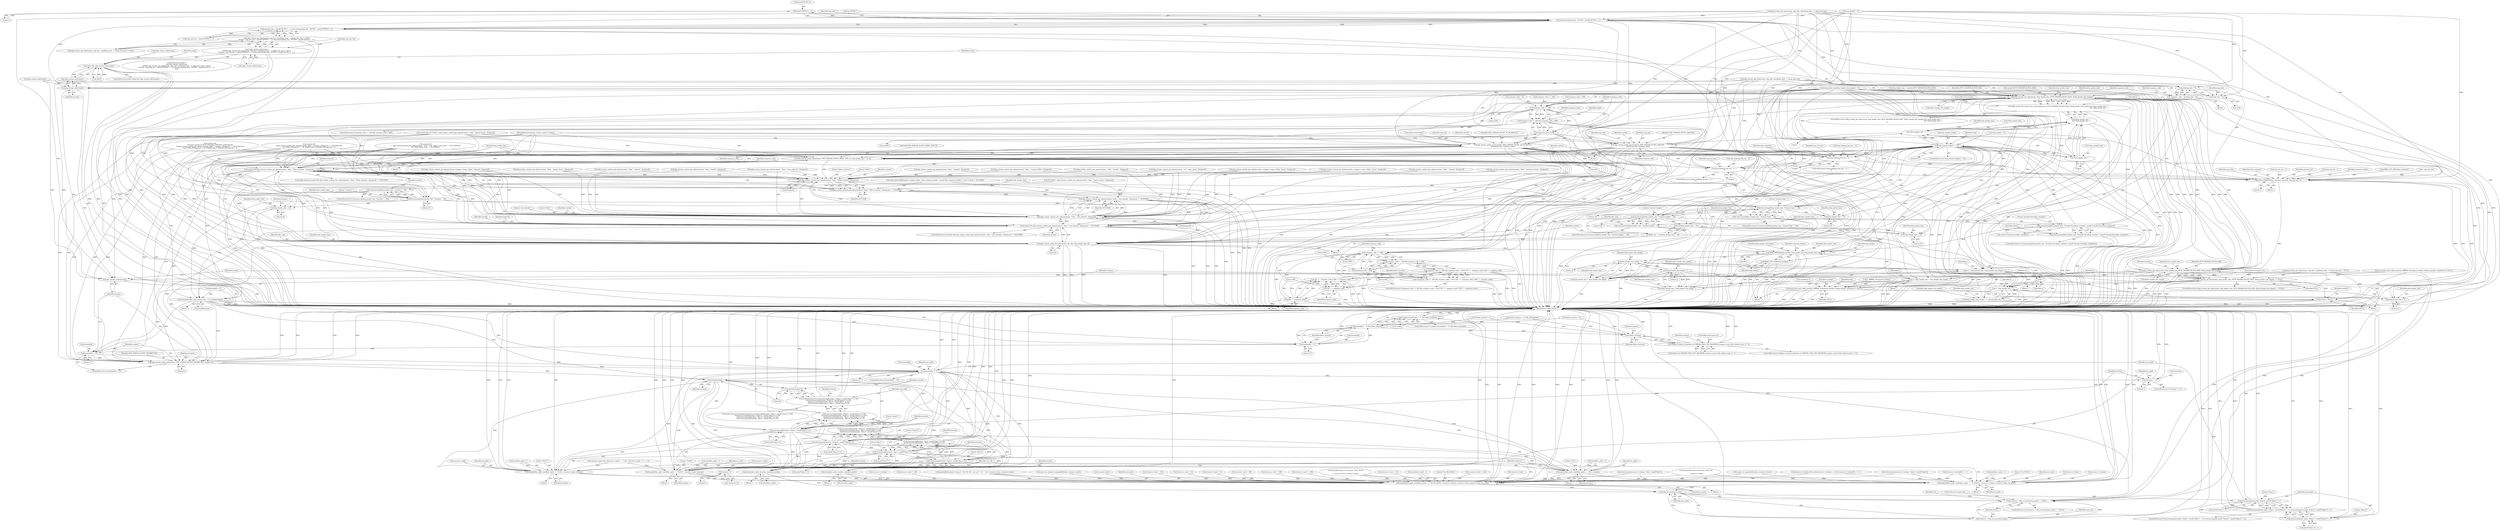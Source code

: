 digraph "0_php-src_523f230c831d7b33353203fa34aee4e92ac12bba@API" {
"1002530" [label="(Call,sizeof(\"HTTP/1\") - 1)"];
"1002527" [label="(Call,strncasecmp(tmp_line, \"HTTP/1\", sizeof(\"HTTP/1\") - 1))"];
"1002520" [label="(Call,tmp_line_len < sizeof(\"HTTP/1\") - 1 || strncasecmp(tmp_line, \"HTTP/1\", sizeof(\"HTTP/1\") - 1))"];
"1002508" [label="(Call,php_stream_get_line(stream, tmp_line, sizeof(tmp_line) - 1, &tmp_line_len) != NULL\n\t\t\t\t\t&& ( tmp_line_len < sizeof(\"HTTP/1\") - 1 || strncasecmp(tmp_line, \"HTTP/1\", sizeof(\"HTTP/1\") - 1) ))"];
"1002504" [label="(Call,!php_stream_eof(stream)\n\t\t\t\t\t&& php_stream_get_line(stream, tmp_line, sizeof(tmp_line) - 1, &tmp_line_len) != NULL\n\t\t\t\t\t&& ( tmp_line_len < sizeof(\"HTTP/1\") - 1 || strncasecmp(tmp_line, \"HTTP/1\", sizeof(\"HTTP/1\") - 1) ))"];
"1002634" [label="(Call,!body && !php_stream_eof(stream))"];
"1002541" [label="(Call,atoi(tmp_line + 9))"];
"1002539" [label="(Call,response_code = atoi(tmp_line + 9))"];
"1002552" [label="(Call,response_code >= 200)"];
"1002551" [label="(Call,response_code >= 200 && response_code < 400)"];
"1002555" [label="(Call,response_code < 400)"];
"1002568" [label="(Call,php_stream_notify_error(context, PHP_STREAM_NOTIFY_AUTH_RESULT,\n\t\t\t\t\t\t\t\ttmp_line, response_code))"];
"1002590" [label="(Call,tmp_line[tmp_line_len - 1] == '\n')"];
"1002601" [label="(Call,tmp_line[tmp_line_len - 1] == '\r')"];
"1002613" [label="(Call,ZVAL_STRINGL(http_response, tmp_line, tmp_line_len, 1))"];
"1002732" [label="(Call,context && php_stream_context_get_option(context, \"http\", \"follow_location\", &tmpzval) == SUCCESS)"];
"1002735" [label="(Call,php_stream_context_get_option(context, \"http\", \"follow_location\", &tmpzval))"];
"1002734" [label="(Call,php_stream_context_get_option(context, \"http\", \"follow_location\", &tmpzval) == SUCCESS)"];
"1002836" [label="(Call,php_stream_context_get_option(context, \"http\", \"auto_decode\", &tmpzval) == SUCCESS)"];
"1002834" [label="(Call,context && php_stream_context_get_option(context, \"http\", \"auto_decode\", &tmpzval) == SUCCESS)"];
"1002788" [label="(Call,php_stream_notify_info(context, PHP_STREAM_NOTIFY_MIME_TYPE_IS, http_header_line + 14, 0))"];
"1002809" [label="(Call,php_stream_notify_file_size(context, file_size, http_header_line, 0))"];
"1002644" [label="(Call,php_stream_get_line(stream, http_header_line, HTTP_HEADER_BLOCK_SIZE, &http_header_line_length))"];
"1002638" [label="(Call,php_stream_eof(stream))"];
"1002637" [label="(Call,!php_stream_eof(stream))"];
"1002930" [label="(Call,php_stream_close(stream))"];
"1002643" [label="(Call,php_stream_get_line(stream, http_header_line, HTTP_HEADER_BLOCK_SIZE, &http_header_line_length) && *http_header_line != '\n' && *http_header_line != '\r')"];
"1002661" [label="(Call,*e = http_header_line + http_header_line_length - 1)"];
"1002710" [label="(Call,e--)"];
"1002714" [label="(Call,e - http_header_line + 1)"];
"1002712" [label="(Call,http_header_line_length = e - http_header_line + 1)"];
"1002665" [label="(Call,http_header_line_length - 1)"];
"1002663" [label="(Call,http_header_line + http_header_line_length - 1)"];
"1002691" [label="(Call,http_header_line_length - 1)"];
"1002687" [label="(Call,e = http_header_line + http_header_line_length - 1)"];
"1002689" [label="(Call,http_header_line + http_header_line_length - 1)"];
"1002876" [label="(Call,ZVAL_STRINGL(http_header, http_header_line, http_header_line_length, 1))"];
"1002874" [label="(Call,MAKE_STD_ZVAL(http_header))"];
"1002678" [label="(Call,php_stream_get_line(stream, http_header_line, HTTP_HEADER_BLOCK_SIZE, &http_header_line_length))"];
"1002677" [label="(Call,php_stream_get_line(stream, http_header_line, HTTP_HEADER_BLOCK_SIZE, &http_header_line_length) == NULL)"];
"1002881" [label="(Call,zend_hash_next_index_insert(Z_ARRVAL_P(response_header), &http_header, sizeof(zval *), NULL))"];
"1002932" [label="(Call,stream = NULL)"];
"1003171" [label="(Call,(resource = php_url_parse(new_path)) == NULL)"];
"1002716" [label="(Call,http_header_line + 1)"];
"1002726" [label="(Call,strncasecmp(http_header_line, \"Location: \", 10))"];
"1002725" [label="(Call,!strncasecmp(http_header_line, \"Location: \", 10))"];
"1002773" [label="(Call,strlcpy(location, http_header_line + 10, sizeof(location)))"];
"1002897" [label="(Call,location[0] != '\0')"];
"1002896" [label="(Call,location[0] != '\0' && follow_location)"];
"1002893" [label="(Call,!reqok || (location[0] != '\0' && follow_location))"];
"1002906" [label="(Call,!follow_location)"];
"1002905" [label="(Call,!follow_location || (((options & STREAM_ONLY_GET_HEADERS) || ignore_errors) && redirect_max <= 1))"];
"1002920" [label="(Call,location[0] != '\0')"];
"1002925" [label="(Call,php_stream_notify_info(context, PHP_STREAM_NOTIFY_REDIRECTED, location, 0))"];
"1002936" [label="(Call,location[0] != '\0')"];
"1002951" [label="(Call,strlen(location))"];
"1002950" [label="(Call,strlen(location)<8)"];
"1002949" [label="(Call,strlen(location)<8 || (strncasecmp(location, \"http://\", sizeof(\"http://\")-1) &&\n\t\t\t\t\t\t\tstrncasecmp(location, \"https://\", sizeof(\"https://\")-1) &&\n\t\t\t\t\t\t\tstrncasecmp(location, \"ftp://\", sizeof(\"ftp://\")-1) &&\n\t\t\t\t\t\t\tstrncasecmp(location, \"ftps://\", sizeof(\"ftps://\")-1)))"];
"1002955" [label="(Call,strncasecmp(location, \"http://\", sizeof(\"http://\")-1))"];
"1002954" [label="(Call,strncasecmp(location, \"http://\", sizeof(\"http://\")-1) &&\n\t\t\t\t\t\t\tstrncasecmp(location, \"https://\", sizeof(\"https://\")-1) &&\n\t\t\t\t\t\t\tstrncasecmp(location, \"ftp://\", sizeof(\"ftp://\")-1) &&\n\t\t\t\t\t\t\tstrncasecmp(location, \"ftps://\", sizeof(\"ftps://\")-1))"];
"1002963" [label="(Call,strncasecmp(location, \"https://\", sizeof(\"https://\")-1))"];
"1002962" [label="(Call,strncasecmp(location, \"https://\", sizeof(\"https://\")-1) &&\n\t\t\t\t\t\t\tstrncasecmp(location, \"ftp://\", sizeof(\"ftp://\")-1) &&\n\t\t\t\t\t\t\tstrncasecmp(location, \"ftps://\", sizeof(\"ftps://\")-1))"];
"1002971" [label="(Call,strncasecmp(location, \"ftp://\", sizeof(\"ftp://\")-1))"];
"1002970" [label="(Call,strncasecmp(location, \"ftp://\", sizeof(\"ftp://\")-1) &&\n\t\t\t\t\t\t\tstrncasecmp(location, \"ftps://\", sizeof(\"ftps://\")-1))"];
"1002978" [label="(Call,strncasecmp(location, \"ftps://\", sizeof(\"ftps://\")-1))"];
"1002996" [label="(Call,location+1)"];
"1003069" [label="(Call,snprintf(loc_path, sizeof(loc_path) - 1, \"%s%s\", resource->path, location))"];
"1003128" [label="(Call,snprintf(new_path, sizeof(new_path) - 1, \"%s://%s:%d%s\", resource->scheme, resource->host, resource->port, loc_path))"];
"1003174" [label="(Call,php_url_parse(new_path))"];
"1003172" [label="(Call,resource = php_url_parse(new_path))"];
"1003216" [label="(Call,strncasecmp(new_path, \"http://\", sizeof(\"http://\") - 1))"];
"1003215" [label="(Call,strncasecmp(new_path, \"http://\", sizeof(\"http://\") - 1) || strncasecmp(new_path, \"https://\", sizeof(\"https://\") - 1))"];
"1003223" [label="(Call,strncasecmp(new_path, \"https://\", sizeof(\"https://\") - 1))"];
"1003147" [label="(Call,snprintf(new_path, sizeof(new_path) - 1, \"%s://%s%s\", resource->scheme, resource->host, loc_path))"];
"1003082" [label="(Call,snprintf(loc_path, sizeof(loc_path) - 1, \"%s/%s\", resource->path, location))"];
"1003095" [label="(Call,snprintf(loc_path, sizeof(loc_path) - 1, \"/%s\", location))"];
"1003105" [label="(Call,strlcpy(loc_path, location, sizeof(loc_path)))"];
"1003163" [label="(Call,strlcpy(new_path, location, sizeof(new_path)))"];
"1002987" [label="(Call,*location != '/')"];
"1002775" [label="(Call,http_header_line + 10)"];
"1002783" [label="(Call,strncasecmp(http_header_line, \"Content-Type: \", 14))"];
"1002782" [label="(Call,!strncasecmp(http_header_line, \"Content-Type: \", 14))"];
"1002791" [label="(Call,http_header_line + 14)"];
"1002798" [label="(Call,strncasecmp(http_header_line, \"Content-Length: \", 16))"];
"1002797" [label="(Call,!strncasecmp(http_header_line, \"Content-Length: \", 16))"];
"1002805" [label="(Call,atoi(http_header_line + 16))"];
"1002803" [label="(Call,file_size = atoi(http_header_line + 16))"];
"1002806" [label="(Call,http_header_line + 16)"];
"1002817" [label="(Call,strncasecmp(http_header_line, \"Transfer-Encoding: chunked\", sizeof(\"Transfer-Encoding: chunked\")))"];
"1002816" [label="(Call,!strncasecmp(http_header_line, \"Transfer-Encoding: chunked\", sizeof(\"Transfer-Encoding: chunked\")))"];
"1002862" [label="(Call,http_header_line[0] == '\0')"];
"1002651" [label="(Call,*http_header_line != '\n')"];
"1002650" [label="(Call,*http_header_line != '\n' && *http_header_line != '\r')"];
"1002655" [label="(Call,*http_header_line != '\r')"];
"1002837" [label="(Call,php_stream_context_get_option(context, \"http\", \"auto_decode\", &tmpzval))"];
"1002756" [label="(Call,response_code >= 300)"];
"1002755" [label="(Call,response_code >= 300 && response_code < 304)"];
"1002754" [label="(Call,response_code >= 300 && response_code < 304 || 307 == response_code || 308 == response_code)"];
"1002753" [label="(Call,!(response_code >= 300 && response_code < 304 || 307 == response_code || 308 == response_code))"];
"1002759" [label="(Call,response_code < 304)"];
"1002763" [label="(Call,307 == response_code)"];
"1002762" [label="(Call,307 == response_code || 308 == response_code)"];
"1002766" [label="(Call,308 == response_code)"];
"1002584" [label="(Call,php_stream_notify_error(context, PHP_STREAM_NOTIFY_FAILURE,\n \t\t\t\t\t\t\t\ttmp_line, response_code))"];
"1002542" [label="(Call,tmp_line + 9)"];
"1000646" [label="(Call,smart_str_append_unsigned(&header, resource->port))"];
"1003180" [label="(Identifier,val)"];
"1002565" [label="(Identifier,response_code)"];
"1002510" [label="(Call,php_stream_get_line(stream, tmp_line, sizeof(tmp_line) - 1, &tmp_line_len))"];
"1002533" [label="(Literal,1)"];
"1002470" [label="(Call,SUCCESS==php_stream_context_get_option(context, \"http\", \"ignore_errors\", &tmpzval))"];
"1003176" [label="(Identifier,NULL)"];
"1002653" [label="(Identifier,http_header_line)"];
"1002556" [label="(Identifier,response_code)"];
"1002881" [label="(Call,zend_hash_next_index_insert(Z_ARRVAL_P(response_header), &http_header, sizeof(zval *), NULL))"];
"1002919" [label="(ControlStructure,if (location[0] != '\0'))"];
"1002877" [label="(Identifier,http_header)"];
"1002109" [label="(Call,snprintf(scratch, scratch_len, \"Host: %s:%i\r\n\", resource->host, resource->port))"];
"1002805" [label="(Call,atoi(http_header_line + 16))"];
"1003082" [label="(Call,snprintf(loc_path, sizeof(loc_path) - 1, \"%s/%s\", resource->path, location))"];
"1002864" [label="(Identifier,http_header_line)"];
"1003092" [label="(Identifier,location)"];
"1000431" [label="(Call,resource->port == 0)"];
"1002569" [label="(Identifier,context)"];
"1002715" [label="(Identifier,e)"];
"1002689" [label="(Call,http_header_line + http_header_line_length - 1)"];
"1002940" [label="(Literal,'\0')"];
"1002728" [label="(Literal,\"Location: \")"];
"1002766" [label="(Call,308 == response_code)"];
"1003149" [label="(Call,sizeof(new_path) - 1)"];
"1003107" [label="(Identifier,location)"];
"1003214" [label="(ControlStructure,if (strncasecmp(new_path, \"http://\", sizeof(\"http://\") - 1) || strncasecmp(new_path, \"https://\", sizeof(\"https://\") - 1)))"];
"1000321" [label="(Call,strncasecmp(resource->scheme, \"https\", sizeof(\"https\")))"];
"1002981" [label="(Call,sizeof(\"ftps://\")-1)"];
"1000335" [label="(Call,php_stream_context_get_option(context, wrapper->wops->label, \"proxy\", &tmpzval))"];
"1002811" [label="(Identifier,file_size)"];
"1002716" [label="(Call,http_header_line + 1)"];
"1000446" [label="(Call,php_stream_context_get_option(context, wrapper->wops->label, \"proxy\", &tmpzval))"];
"1002592" [label="(Identifier,tmp_line)"];
"1002540" [label="(Identifier,response_code)"];
"1002771" [label="(Identifier,follow_location)"];
"1002528" [label="(Identifier,tmp_line)"];
"1002888" [label="(Identifier,NULL)"];
"1002663" [label="(Call,http_header_line + http_header_line_length - 1)"];
"1002536" [label="(Identifier,tmp_line_len)"];
"1002882" [label="(Call,Z_ARRVAL_P(response_header))"];
"1002696" [label="(Identifier,e)"];
"1002378" [label="(Call,location[0] = '\0')"];
"1002998" [label="(Literal,1)"];
"1002543" [label="(Identifier,tmp_line)"];
"1002687" [label="(Call,e = http_header_line + http_header_line_length - 1)"];
"1003144" [label="(Identifier,loc_path)"];
"1002866" [label="(Literal,'\0')"];
"1003076" [label="(Call,resource->path)"];
"1002596" [label="(Literal,'\n')"];
"1002803" [label="(Call,file_size = atoi(http_header_line + 16))"];
"1002551" [label="(Call,response_code >= 200 && response_code < 400)"];
"1002571" [label="(Identifier,tmp_line)"];
"1002555" [label="(Call,response_code < 400)"];
"1002712" [label="(Call,http_header_line_length = e - http_header_line + 1)"];
"1003218" [label="(Literal,\"http://\")"];
"1002934" [label="(Identifier,NULL)"];
"1002642" [label="(ControlStructure,if (php_stream_get_line(stream, http_header_line, HTTP_HEADER_BLOCK_SIZE, &http_header_line_length) && *http_header_line != '\n' && *http_header_line != '\r'))"];
"1003128" [label="(Call,snprintf(new_path, sizeof(new_path) - 1, \"%s://%s:%d%s\", resource->scheme, resource->host, resource->port, loc_path))"];
"1002610" [label="(Identifier,tmp_line_len)"];
"1002779" [label="(Identifier,location)"];
"1002797" [label="(Call,!strncasecmp(http_header_line, \"Content-Length: \", 16))"];
"1002651" [label="(Call,*http_header_line != '\n')"];
"1002837" [label="(Call,php_stream_context_get_option(context, \"http\", \"auto_decode\", &tmpzval))"];
"1000281" [label="(Call,follow_location = 1)"];
"1003088" [label="(Literal,\"%s/%s\")"];
"1002308" [label="(Call,php_stream_context_get_option(context, \"http\", \"content\", &tmpzval))"];
"1002686" [label="(ControlStructure,goto out;)"];
"1002963" [label="(Call,strncasecmp(location, \"https://\", sizeof(\"https://\")-1))"];
"1002990" [label="(Literal,'/')"];
"1002509" [label="(Call,php_stream_get_line(stream, tmp_line, sizeof(tmp_line) - 1, &tmp_line_len) != NULL)"];
"1002432" [label="(Call,!php_stream_eof(stream))"];
"1003108" [label="(Call,sizeof(loc_path))"];
"1001233" [label="(Call,php_stream_context_get_option(context, \"http\", \"protocol_version\", &tmpzval))"];
"1002879" [label="(Identifier,http_header_line_length)"];
"1002958" [label="(Call,sizeof(\"http://\")-1)"];
"1002819" [label="(Literal,\"Transfer-Encoding: chunked\")"];
"1000289" [label="(Call,tmp_line[0] = '\0')"];
"1002970" [label="(Call,strncasecmp(location, \"ftp://\", sizeof(\"ftp://\")-1) &&\n\t\t\t\t\t\t\tstrncasecmp(location, \"ftps://\", sizeof(\"ftps://\")-1))"];
"1002590" [label="(Call,tmp_line[tmp_line_len - 1] == '\n')"];
"1000409" [label="(Call,resource->scheme[4] == 's')"];
"1002987" [label="(Call,*location != '/')"];
"1002834" [label="(Call,context && php_stream_context_get_option(context, \"http\", \"auto_decode\", &tmpzval) == SUCCESS)"];
"1003226" [label="(Call,sizeof(\"https://\") - 1)"];
"1002791" [label="(Call,http_header_line + 14)"];
"1002666" [label="(Identifier,http_header_line_length)"];
"1002948" [label="(ControlStructure,if (strlen(location)<8 || (strncasecmp(location, \"http://\", sizeof(\"http://\")-1) &&\n\t\t\t\t\t\t\tstrncasecmp(location, \"https://\", sizeof(\"https://\")-1) &&\n\t\t\t\t\t\t\tstrncasecmp(location, \"ftp://\", sizeof(\"ftp://\")-1) &&\n\t\t\t\t\t\t\tstrncasecmp(location, \"ftps://\", sizeof(\"ftps://\")-1))))"];
"1002504" [label="(Call,!php_stream_eof(stream)\n\t\t\t\t\t&& php_stream_get_line(stream, tmp_line, sizeof(tmp_line) - 1, &tmp_line_len) != NULL\n\t\t\t\t\t&& ( tmp_line_len < sizeof(\"HTTP/1\") - 1 || strncasecmp(tmp_line, \"HTTP/1\", sizeof(\"HTTP/1\") - 1) ))"];
"1000158" [label="(MethodParameterIn,php_stream_context *context)"];
"1002806" [label="(Call,http_header_line + 16)"];
"1002788" [label="(Call,php_stream_notify_info(context, PHP_STREAM_NOTIFY_MIME_TYPE_IS, http_header_line + 14, 0))"];
"1002730" [label="(Block,)"];
"1002897" [label="(Call,location[0] != '\0')"];
"1002980" [label="(Literal,\"ftps://\")"];
"1002542" [label="(Call,tmp_line + 9)"];
"1002988" [label="(Call,*location)"];
"1003215" [label="(Call,strncasecmp(new_path, \"http://\", sizeof(\"http://\") - 1) || strncasecmp(new_path, \"https://\", sizeof(\"https://\") - 1))"];
"1002439" [label="(Call,php_stream_get_line(stream, tmp_line, sizeof(tmp_line) - 1, &tmp_line_len))"];
"1003138" [label="(Call,resource->host)"];
"1002541" [label="(Call,atoi(tmp_line + 9))"];
"1002711" [label="(Identifier,e)"];
"1003233" [label="(MethodReturn,php_stream *)"];
"1000504" [label="(Call,php_stream_context_get_option(context, wrapper->wops->label, \"timeout\", &tmpzval))"];
"1003172" [label="(Call,resource = php_url_parse(new_path))"];
"1002863" [label="(Call,http_header_line[0])"];
"1002869" [label="(Identifier,body)"];
"1002826" [label="(Identifier,options)"];
"1002733" [label="(Identifier,context)"];
"1002775" [label="(Call,http_header_line + 10)"];
"1002762" [label="(Call,307 == response_code || 308 == response_code)"];
"1002773" [label="(Call,strlcpy(location, http_header_line + 10, sizeof(location)))"];
"1002955" [label="(Call,strncasecmp(location, \"http://\", sizeof(\"http://\")-1))"];
"1003171" [label="(Call,(resource = php_url_parse(new_path)) == NULL)"];
"1002782" [label="(Call,!strncasecmp(http_header_line, \"Content-Type: \", 14))"];
"1002752" [label="(ControlStructure,if (!(response_code >= 300 && response_code < 304 || 307 == response_code || 308 == response_code)))"];
"1002911" [label="(Identifier,options)"];
"1003169" [label="(Identifier,resource)"];
"1003084" [label="(Call,sizeof(loc_path) - 1)"];
"1002725" [label="(Call,!strncasecmp(http_header_line, \"Location: \", 10))"];
"1002637" [label="(Call,!php_stream_eof(stream))"];
"1002568" [label="(Call,php_stream_notify_error(context, PHP_STREAM_NOTIFY_AUTH_RESULT,\n\t\t\t\t\t\t\t\ttmp_line, response_code))"];
"1002639" [label="(Identifier,stream)"];
"1002635" [label="(Call,!body)"];
"1002620" [label="(Identifier,response_header)"];
"1002681" [label="(Identifier,HTTP_HEADER_BLOCK_SIZE)"];
"1002678" [label="(Call,php_stream_get_line(stream, http_header_line, HTTP_HEADER_BLOCK_SIZE, &http_header_line_length))"];
"1003135" [label="(Call,resource->scheme)"];
"1002656" [label="(Call,*http_header_line)"];
"1002875" [label="(Identifier,http_header)"];
"1002732" [label="(Call,context && php_stream_context_get_option(context, \"http\", \"follow_location\", &tmpzval) == SUCCESS)"];
"1002952" [label="(Identifier,location)"];
"1002611" [label="(Call,MAKE_STD_ZVAL(http_response))"];
"1002506" [label="(Call,php_stream_eof(stream))"];
"1002932" [label="(Call,stream = NULL)"];
"1002655" [label="(Call,*http_header_line != '\r')"];
"1002757" [label="(Identifier,response_code)"];
"1002499" [label="(Call,response_code < 200)"];
"1002920" [label="(Call,location[0] != '\0')"];
"1002754" [label="(Call,response_code >= 300 && response_code < 304 || 307 == response_code || 308 == response_code)"];
"1003069" [label="(Call,snprintf(loc_path, sizeof(loc_path) - 1, \"%s%s\", resource->path, location))"];
"1002472" [label="(Call,php_stream_context_get_option(context, \"http\", \"ignore_errors\", &tmpzval))"];
"1002646" [label="(Identifier,http_header_line)"];
"1002731" [label="(ControlStructure,if (context && php_stream_context_get_option(context, \"http\", \"follow_location\", &tmpzval) == SUCCESS))"];
"1002703" [label="(Identifier,e)"];
"1002957" [label="(Literal,\"http://\")"];
"1002719" [label="(Call,http_header_line[http_header_line_length] = '\0')"];
"1002781" [label="(ControlStructure,if (!strncasecmp(http_header_line, \"Content-Type: \", 14)))"];
"1003083" [label="(Identifier,loc_path)"];
"1002468" [label="(Call,context && SUCCESS==php_stream_context_get_option(context, \"http\", \"ignore_errors\", &tmpzval))"];
"1002979" [label="(Identifier,location)"];
"1002643" [label="(Call,php_stream_get_line(stream, http_header_line, HTTP_HEADER_BLOCK_SIZE, &http_header_line_length) && *http_header_line != '\n' && *http_header_line != '\r')"];
"1002538" [label="(Block,)"];
"1003070" [label="(Identifier,loc_path)"];
"1002599" [label="(Identifier,tmp_line_len)"];
"1002956" [label="(Identifier,location)"];
"1002729" [label="(Literal,10)"];
"1003122" [label="(Call,resource->port != 80)"];
"1002665" [label="(Call,http_header_line_length - 1)"];
"1003089" [label="(Call,resource->path)"];
"1002690" [label="(Identifier,http_header_line)"];
"1003160" [label="(Identifier,loc_path)"];
"1002633" [label="(ControlStructure,while (!body && !php_stream_eof(stream)))"];
"1002246" [label="(Call,context &&\n\t\t\t\t!(have_header & HTTP_HEADER_CONTENT_LENGTH) &&\n\t\t\t\tphp_stream_context_get_option(context, \"http\", \"content\", &tmpzval) == SUCCESS &&\n\t\t\t\tZ_TYPE_PP(tmpzval) == IS_STRING && Z_STRLEN_PP(tmpzval) > 0)"];
"1002585" [label="(Identifier,context)"];
"1002676" [label="(ControlStructure,if (php_stream_get_line(stream, http_header_line, HTTP_HEADER_BLOCK_SIZE, &http_header_line_length) == NULL))"];
"1002677" [label="(Call,php_stream_get_line(stream, http_header_line, HTTP_HEADER_BLOCK_SIZE, &http_header_line_length) == NULL)"];
"1002813" [label="(Literal,0)"];
"1002438" [label="(Call,php_stream_get_line(stream, tmp_line, sizeof(tmp_line) - 1, &tmp_line_len) != NULL)"];
"1002950" [label="(Call,strlen(location)<8)"];
"1002807" [label="(Identifier,http_header_line)"];
"1002688" [label="(Identifier,e)"];
"1002734" [label="(Call,php_stream_context_get_option(context, \"http\", \"follow_location\", &tmpzval) == SUCCESS)"];
"1003153" [label="(Literal,\"%s://%s%s\")"];
"1003049" [label="(Call,resource->path && *(resource->path) == '/' && *(resource->path + 1) == '\0')"];
"1002794" [label="(Literal,0)"];
"1003104" [label="(Block,)"];
"1002713" [label="(Identifier,http_header_line_length)"];
"1002255" [label="(Call,php_stream_context_get_option(context, \"http\", \"content\", &tmpzval))"];
"1002763" [label="(Call,307 == response_code)"];
"1002609" [label="(Call,--tmp_line_len)"];
"1002927" [label="(Identifier,PHP_STREAM_NOTIFY_REDIRECTED)"];
"1003102" [label="(Identifier,location)"];
"1002778" [label="(Call,sizeof(location))"];
"1002552" [label="(Call,response_code >= 200)"];
"1002789" [label="(Identifier,context)"];
"1002862" [label="(Call,http_header_line[0] == '\0')"];
"1002790" [label="(Identifier,PHP_STREAM_NOTIFY_MIME_TYPE_IS)"];
"1000485" [label="(Call,spprintf(&transport_string, 0, \"%s://%s:%d\", use_ssl ? \"ssl\" : \"tcp\", resource->host, resource->port))"];
"1002905" [label="(Call,!follow_location || (((options & STREAM_ONLY_GET_HEADERS) || ignore_errors) && redirect_max <= 1))"];
"1003162" [label="(Block,)"];
"1002521" [label="(Call,tmp_line_len < sizeof(\"HTTP/1\") - 1)"];
"1002638" [label="(Call,php_stream_eof(stream))"];
"1002679" [label="(Identifier,stream)"];
"1002946" [label="(Identifier,new_path)"];
"1002738" [label="(Literal,\"follow_location\")"];
"1002974" [label="(Call,sizeof(\"ftp://\")-1)"];
"1002907" [label="(Identifier,follow_location)"];
"1002903" [label="(Block,)"];
"1002816" [label="(Call,!strncasecmp(http_header_line, \"Transfer-Encoding: chunked\", sizeof(\"Transfer-Encoding: chunked\")))"];
"1002735" [label="(Call,php_stream_context_get_option(context, \"http\", \"follow_location\", &tmpzval))"];
"1003141" [label="(Call,resource->port)"];
"1003129" [label="(Identifier,new_path)"];
"1003178" [label="(ControlStructure,goto out;)"];
"1002553" [label="(Identifier,response_code)"];
"1002953" [label="(Literal,8)"];
"1002554" [label="(Literal,200)"];
"1002764" [label="(Literal,307)"];
"1002798" [label="(Call,strncasecmp(http_header_line, \"Content-Length: \", 16))"];
"1002833" [label="(ControlStructure,if (context && php_stream_context_get_option(context, \"http\", \"auto_decode\", &tmpzval) == SUCCESS))"];
"1002503" [label="(ControlStructure,while (\n\t\t\t\t\t!php_stream_eof(stream)\n\t\t\t\t\t&& php_stream_get_line(stream, tmp_line, sizeof(tmp_line) - 1, &tmp_line_len) != NULL\n\t\t\t\t\t&& ( tmp_line_len < sizeof(\"HTTP/1\") - 1 || strncasecmp(tmp_line, \"HTTP/1\", sizeof(\"HTTP/1\") - 1) )\n\t\t\t\t))"];
"1003101" [label="(Literal,\"/%s\")"];
"1000424" [label="(Call,resource->port = 443)"];
"1002989" [label="(Identifier,location)"];
"1002615" [label="(Identifier,tmp_line)"];
"1002648" [label="(Call,&http_header_line_length)"];
"1002874" [label="(Call,MAKE_STD_ZVAL(http_header))"];
"1002872" [label="(Block,)"];
"1002815" [label="(ControlStructure,if (!strncasecmp(http_header_line, \"Transfer-Encoding: chunked\", sizeof(\"Transfer-Encoding: chunked\"))))"];
"1002767" [label="(Literal,308)"];
"1002836" [label="(Call,php_stream_context_get_option(context, \"http\", \"auto_decode\", &tmpzval) == SUCCESS)"];
"1002614" [label="(Identifier,http_response)"];
"1002804" [label="(Identifier,file_size)"];
"1003079" [label="(Identifier,location)"];
"1002876" [label="(Call,ZVAL_STRINGL(http_header, http_header_line, http_header_line_length, 1))"];
"1002964" [label="(Identifier,location)"];
"1002584" [label="(Call,php_stream_notify_error(context, PHP_STREAM_NOTIFY_FAILURE,\n \t\t\t\t\t\t\t\ttmp_line, response_code))"];
"1003224" [label="(Identifier,new_path)"];
"1002768" [label="(Identifier,response_code)"];
"1002520" [label="(Call,tmp_line_len < sizeof(\"HTTP/1\") - 1 || strncasecmp(tmp_line, \"HTTP/1\", sizeof(\"HTTP/1\") - 1))"];
"1003094" [label="(Block,)"];
"1002973" [label="(Literal,\"ftp://\")"];
"1002529" [label="(Literal,\"HTTP/1\")"];
"1003148" [label="(Identifier,new_path)"];
"1002922" [label="(Identifier,location)"];
"1002883" [label="(Identifier,response_header)"];
"1002739" [label="(Call,&tmpzval)"];
"1003170" [label="(ControlStructure,if ((resource = php_url_parse(new_path)) == NULL))"];
"1003175" [label="(Identifier,new_path)"];
"1002786" [label="(Literal,14)"];
"1002951" [label="(Call,strlen(location))"];
"1002755" [label="(Call,response_code >= 300 && response_code < 304)"];
"1000314" [label="(Call,strncasecmp(resource->scheme, \"http\", sizeof(\"http\")))"];
"1002904" [label="(ControlStructure,if (!follow_location || (((options & STREAM_ONLY_GET_HEADERS) || ignore_errors) && redirect_max <= 1)))"];
"1002972" [label="(Identifier,location)"];
"1002861" [label="(ControlStructure,if (http_header_line[0] == '\0'))"];
"1003223" [label="(Call,strncasecmp(new_path, \"https://\", sizeof(\"https://\") - 1))"];
"1002783" [label="(Call,strncasecmp(http_header_line, \"Content-Type: \", 14))"];
"1003166" [label="(Call,sizeof(new_path))"];
"1002902" [label="(Identifier,follow_location)"];
"1002557" [label="(Literal,400)"];
"1002810" [label="(Identifier,context)"];
"1002737" [label="(Literal,\"http\")"];
"1002895" [label="(Identifier,reqok)"];
"1002304" [label="(Call,context &&\n\t\tphp_stream_context_get_option(context, \"http\", \"content\", &tmpzval) == SUCCESS &&\n\t\tZ_TYPE_PP(tmpzval) == IS_STRING && Z_STRLEN_PP(tmpzval) > 0)"];
"1002758" [label="(Literal,300)"];
"1002756" [label="(Call,response_code >= 300)"];
"1000664" [label="(Call,php_stream_context_get_option(context, \"http\", \"header\", &tmpzval))"];
"1002718" [label="(Literal,1)"];
"1002906" [label="(Call,!follow_location)"];
"1002709" [label="(Block,)"];
"1002801" [label="(Literal,16)"];
"1002593" [label="(Call,tmp_line_len - 1)"];
"1002787" [label="(Block,)"];
"1002680" [label="(Identifier,http_header_line)"];
"1002855" [label="(Identifier,decode)"];
"1002776" [label="(Identifier,http_header_line)"];
"1003217" [label="(Identifier,new_path)"];
"1002820" [label="(Call,sizeof(\"Transfer-Encoding: chunked\"))"];
"1002570" [label="(Identifier,PHP_STREAM_NOTIFY_AUTH_RESULT)"];
"1002684" [label="(Identifier,NULL)"];
"1002774" [label="(Identifier,location)"];
"1003071" [label="(Call,sizeof(loc_path) - 1)"];
"1002986" [label="(ControlStructure,if (*location != '/'))"];
"1001135" [label="(Call,php_stream_context_get_option(context, \"http\", \"max_redirects\", &tmpzval))"];
"1002741" [label="(Identifier,SUCCESS)"];
"1002938" [label="(Identifier,location)"];
"1002618" [label="(Call,zend_hash_next_index_insert(Z_ARRVAL_P(response_header), &http_response, sizeof(zval *), NULL))"];
"1002087" [label="(Call,resource->port != 0)"];
"1002101" [label="(Call,resource->port != 0)"];
"1001155" [label="(Call,php_stream_context_get_option(context, \"http\", \"method\", &tmpzval))"];
"1003081" [label="(Block,)"];
"1002691" [label="(Call,http_header_line_length - 1)"];
"1002659" [label="(Block,)"];
"1002591" [label="(Call,tmp_line[tmp_line_len - 1])"];
"1001281" [label="(Call,php_stream_context_get_option(context, \"http\", \"request_fulluri\", &tmpzval))"];
"1002966" [label="(Call,sizeof(\"https://\")-1)"];
"1002547" [label="(Call,response_code = 0)"];
"1000436" [label="(Call,resource->port = 80)"];
"1002924" [label="(Literal,'\0')"];
"1002996" [label="(Call,location+1)"];
"1002616" [label="(Identifier,tmp_line_len)"];
"1002566" [label="(Block,)"];
"1002799" [label="(Identifier,http_header_line)"];
"1002753" [label="(Call,!(response_code >= 300 && response_code < 304 || 307 == response_code || 308 == response_code))"];
"1002629" [label="(Call,http_header_line = emalloc(HTTP_HEADER_BLOCK_SIZE))"];
"1002572" [label="(Identifier,response_code)"];
"1002926" [label="(Identifier,context)"];
"1002931" [label="(Identifier,stream)"];
"1002935" [label="(ControlStructure,if (location[0] != '\0'))"];
"1002550" [label="(ControlStructure,if (response_code >= 200 && response_code < 400))"];
"1002886" [label="(Call,sizeof(zval *))"];
"1003146" [label="(Block,)"];
"1002531" [label="(Call,sizeof(\"HTTP/1\"))"];
"1002921" [label="(Call,location[0])"];
"1002675" [label="(Block,)"];
"1002894" [label="(Call,!reqok)"];
"1002588" [label="(Identifier,response_code)"];
"1002933" [label="(Identifier,stream)"];
"1002884" [label="(Call,&http_header)"];
"1002589" [label="(ControlStructure,if (tmp_line[tmp_line_len - 1] == '\n'))"];
"1003106" [label="(Identifier,loc_path)"];
"1002096" [label="(Call,resource->port != 80)"];
"1002761" [label="(Literal,304)"];
"1002560" [label="(Identifier,reqok)"];
"1002721" [label="(Identifier,http_header_line)"];
"1002928" [label="(Identifier,location)"];
"1002965" [label="(Literal,\"https://\")"];
"1002800" [label="(Literal,\"Content-Length: \")"];
"1002527" [label="(Call,strncasecmp(tmp_line, \"HTTP/1\", sizeof(\"HTTP/1\") - 1))"];
"1003163" [label="(Call,strlcpy(new_path, location, sizeof(new_path)))"];
"1002645" [label="(Identifier,stream)"];
"1002726" [label="(Call,strncasecmp(http_header_line, \"Location: \", 10))"];
"1002664" [label="(Identifier,http_header_line)"];
"1002508" [label="(Call,php_stream_get_line(stream, tmp_line, sizeof(tmp_line) - 1, &tmp_line_len) != NULL\n\t\t\t\t\t&& ( tmp_line_len < sizeof(\"HTTP/1\") - 1 || strncasecmp(tmp_line, \"HTTP/1\", sizeof(\"HTTP/1\") - 1) ))"];
"1002658" [label="(Literal,'\r')"];
"1002587" [label="(Identifier,tmp_line)"];
"1002808" [label="(Literal,16)"];
"1002586" [label="(Identifier,PHP_STREAM_NOTIFY_FAILURE)"];
"1002693" [label="(Literal,1)"];
"1003157" [label="(Call,resource->host)"];
"1003173" [label="(Identifier,resource)"];
"1002770" [label="(Call,follow_location = 0)"];
"1002082" [label="(Call,resource->port != 443)"];
"1002407" [label="(Call,zend_hash_find(EG(active_symbol_table), \"http_response_header\", sizeof(\"http_response_header\"), (void **) &rh) != SUCCESS)"];
"1002644" [label="(Call,php_stream_get_line(stream, http_header_line, HTTP_HEADER_BLOCK_SIZE, &http_header_line_length))"];
"1002840" [label="(Literal,\"auto_decode\")"];
"1002717" [label="(Identifier,http_header_line)"];
"1002601" [label="(Call,tmp_line[tmp_line_len - 1] == '\r')"];
"1002647" [label="(Identifier,HTTP_HEADER_BLOCK_SIZE)"];
"1003113" [label="(Identifier,use_ssl)"];
"1002891" [label="(ControlStructure,break;)"];
"1002818" [label="(Identifier,http_header_line)"];
"1002878" [label="(Identifier,http_header_line)"];
"1002929" [label="(Literal,0)"];
"1002154" [label="(Call,context &&\n\t    php_stream_context_get_option(context, \"http\", \"user_agent\", &ua_zval) == SUCCESS &&\n\t\tZ_TYPE_PP(ua_zval) == IS_STRING)"];
"1002129" [label="(Call,snprintf(scratch, scratch_len, \"Host: %s\r\n\", resource->host))"];
"1003164" [label="(Identifier,new_path)"];
"1002846" [label="(Identifier,tmpzval)"];
"1002809" [label="(Call,php_stream_notify_file_size(context, file_size, http_header_line, 0))"];
"1002634" [label="(Call,!body && !php_stream_eof(stream))"];
"1000636" [label="(Call,smart_str_appends(&header, resource->host))"];
"1002692" [label="(Identifier,http_header_line_length)"];
"1002714" [label="(Call,e - http_header_line + 1)"];
"1002724" [label="(ControlStructure,if (!strncasecmp(http_header_line, \"Location: \", 10)))"];
"1002505" [label="(Call,!php_stream_eof(stream))"];
"1003097" [label="(Call,sizeof(loc_path) - 1)"];
"1002654" [label="(Literal,'\n')"];
"1002682" [label="(Call,&http_header_line_length)"];
"1002636" [label="(Identifier,body)"];
"1002843" [label="(Identifier,SUCCESS)"];
"1003154" [label="(Call,resource->scheme)"];
"1002760" [label="(Identifier,response_code)"];
"1002604" [label="(Call,tmp_line_len - 1)"];
"1003068" [label="(Block,)"];
"1002896" [label="(Call,location[0] != '\0' && follow_location)"];
"1002908" [label="(Call,((options & STREAM_ONLY_GET_HEADERS) || ignore_errors) && redirect_max <= 1)"];
"1002736" [label="(Identifier,context)"];
"1002930" [label="(Call,php_stream_close(stream))"];
"1003216" [label="(Call,strncasecmp(new_path, \"http://\", sizeof(\"http://\") - 1))"];
"1002954" [label="(Call,strncasecmp(location, \"http://\", sizeof(\"http://\")-1) &&\n\t\t\t\t\t\t\tstrncasecmp(location, \"https://\", sizeof(\"https://\")-1) &&\n\t\t\t\t\t\t\tstrncasecmp(location, \"ftp://\", sizeof(\"ftp://\")-1) &&\n\t\t\t\t\t\t\tstrncasecmp(location, \"ftps://\", sizeof(\"ftps://\")-1))"];
"1002784" [label="(Identifier,http_header_line)"];
"1000398" [label="(Call,resource->scheme && (strlen(resource->scheme) > 4) && resource->scheme[4] == 's')"];
"1003130" [label="(Call,sizeof(new_path) - 1)"];
"1002496" [label="(Call,response_code >= 100)"];
"1003096" [label="(Identifier,loc_path)"];
"1002937" [label="(Call,location[0])"];
"1002971" [label="(Call,strncasecmp(location, \"ftp://\", sizeof(\"ftp://\")-1))"];
"1002759" [label="(Call,response_code < 304)"];
"1002793" [label="(Literal,14)"];
"1001386" [label="(Call,php_stream_context_get_option(context, \"http\", \"header\", &tmpzval))"];
"1002544" [label="(Literal,9)"];
"1002747" [label="(Call,follow_location = Z_LVAL_PP(tmpzval))"];
"1002841" [label="(Call,&tmpzval)"];
"1002667" [label="(Literal,1)"];
"1003134" [label="(Literal,\"%s://%s:%d%s\")"];
"1002978" [label="(Call,strncasecmp(location, \"ftps://\", sizeof(\"ftps://\")-1))"];
"1002662" [label="(Identifier,e)"];
"1002657" [label="(Identifier,http_header_line)"];
"1002777" [label="(Literal,10)"];
"1003225" [label="(Literal,\"https://\")"];
"1002817" [label="(Call,strncasecmp(http_header_line, \"Transfer-Encoding: chunked\", sizeof(\"Transfer-Encoding: chunked\")))"];
"1002539" [label="(Call,response_code = atoi(tmp_line + 9))"];
"1002744" [label="(Identifier,tmpzval)"];
"1002898" [label="(Call,location[0])"];
"1003114" [label="(Call,resource->port != 443)"];
"1002880" [label="(Literal,1)"];
"1002995" [label="(Call,*(location+1))"];
"1002962" [label="(Call,strncasecmp(location, \"https://\", sizeof(\"https://\")-1) &&\n\t\t\t\t\t\t\tstrncasecmp(location, \"ftp://\", sizeof(\"ftp://\")-1) &&\n\t\t\t\t\t\t\tstrncasecmp(location, \"ftps://\", sizeof(\"ftps://\")-1))"];
"1002652" [label="(Call,*http_header_line)"];
"1003147" [label="(Call,snprintf(new_path, sizeof(new_path) - 1, \"%s://%s%s\", resource->scheme, resource->host, loc_path))"];
"1002650" [label="(Call,*http_header_line != '\n' && *http_header_line != '\r')"];
"1002949" [label="(Call,strlen(location)<8 || (strncasecmp(location, \"http://\", sizeof(\"http://\")-1) &&\n\t\t\t\t\t\t\tstrncasecmp(location, \"https://\", sizeof(\"https://\")-1) &&\n\t\t\t\t\t\t\tstrncasecmp(location, \"ftp://\", sizeof(\"ftp://\")-1) &&\n\t\t\t\t\t\t\tstrncasecmp(location, \"ftps://\", sizeof(\"ftps://\")-1)))"];
"1002901" [label="(Literal,'\0')"];
"1002925" [label="(Call,php_stream_notify_info(context, PHP_STREAM_NOTIFY_REDIRECTED, location, 0))"];
"1002613" [label="(Call,ZVAL_STRINGL(http_response, tmp_line, tmp_line_len, 1))"];
"1002835" [label="(Identifier,context)"];
"1002839" [label="(Literal,\"http\")"];
"1002785" [label="(Literal,\"Content-Type: \")"];
"1002796" [label="(ControlStructure,if (!strncasecmp(http_header_line, \"Content-Length: \", 16)))"];
"1002765" [label="(Identifier,response_code)"];
"1002838" [label="(Identifier,context)"];
"1002918" [label="(ControlStructure,goto out;)"];
"1003105" [label="(Call,strlcpy(loc_path, location, sizeof(loc_path)))"];
"1002600" [label="(ControlStructure,if (tmp_line[tmp_line_len - 1] == '\r'))"];
"1003095" [label="(Call,snprintf(loc_path, sizeof(loc_path) - 1, \"/%s\", location))"];
"1002661" [label="(Call,*e = http_header_line + http_header_line_length - 1)"];
"1002997" [label="(Identifier,location)"];
"1002710" [label="(Call,e--)"];
"1002607" [label="(Literal,'\r')"];
"1002671" [label="(Identifier,e)"];
"1002573" [label="(ControlStructure,break;)"];
"1002579" [label="(Call,tmp_line[0] = '\0')"];
"1003127" [label="(Block,)"];
"1002602" [label="(Call,tmp_line[tmp_line_len - 1])"];
"1002936" [label="(Call,location[0] != '\0')"];
"1002612" [label="(Identifier,http_response)"];
"1003174" [label="(Call,php_url_parse(new_path))"];
"1003165" [label="(Identifier,location)"];
"1002812" [label="(Identifier,http_header_line)"];
"1002530" [label="(Call,sizeof(\"HTTP/1\") - 1)"];
"1003219" [label="(Call,sizeof(\"http://\") - 1)"];
"1002617" [label="(Literal,1)"];
"1002449" [label="(Block,)"];
"1002892" [label="(ControlStructure,if (!reqok || (location[0] != '\0' && follow_location)))"];
"1003075" [label="(Literal,\"%s%s\")"];
"1002792" [label="(Identifier,http_header_line)"];
"1002727" [label="(Identifier,http_header_line)"];
"1002631" [label="(Call,emalloc(HTTP_HEADER_BLOCK_SIZE))"];
"1002802" [label="(Block,)"];
"1000605" [label="(Call,php_stream_context_get_option(context, \"ssl\", \"peer_name\", &tmpzval))"];
"1002893" [label="(Call,!reqok || (location[0] != '\0' && follow_location))"];
"1002530" -> "1002527"  [label="AST: "];
"1002530" -> "1002533"  [label="CFG: "];
"1002531" -> "1002530"  [label="AST: "];
"1002533" -> "1002530"  [label="AST: "];
"1002527" -> "1002530"  [label="CFG: "];
"1002530" -> "1002527"  [label="DDG: "];
"1002527" -> "1002520"  [label="AST: "];
"1002528" -> "1002527"  [label="AST: "];
"1002529" -> "1002527"  [label="AST: "];
"1002520" -> "1002527"  [label="CFG: "];
"1002527" -> "1003233"  [label="DDG: "];
"1002527" -> "1002520"  [label="DDG: "];
"1002527" -> "1002520"  [label="DDG: "];
"1002527" -> "1002520"  [label="DDG: "];
"1000289" -> "1002527"  [label="DDG: "];
"1002510" -> "1002527"  [label="DDG: "];
"1002527" -> "1002541"  [label="DDG: "];
"1002527" -> "1002542"  [label="DDG: "];
"1002527" -> "1002568"  [label="DDG: "];
"1002527" -> "1002584"  [label="DDG: "];
"1002527" -> "1002590"  [label="DDG: "];
"1002527" -> "1002601"  [label="DDG: "];
"1002527" -> "1002613"  [label="DDG: "];
"1002520" -> "1002508"  [label="AST: "];
"1002520" -> "1002521"  [label="CFG: "];
"1002521" -> "1002520"  [label="AST: "];
"1002508" -> "1002520"  [label="CFG: "];
"1002520" -> "1003233"  [label="DDG: "];
"1002520" -> "1003233"  [label="DDG: "];
"1002520" -> "1002508"  [label="DDG: "];
"1002520" -> "1002508"  [label="DDG: "];
"1002521" -> "1002520"  [label="DDG: "];
"1002521" -> "1002520"  [label="DDG: "];
"1002508" -> "1002504"  [label="AST: "];
"1002508" -> "1002509"  [label="CFG: "];
"1002509" -> "1002508"  [label="AST: "];
"1002504" -> "1002508"  [label="CFG: "];
"1002508" -> "1003233"  [label="DDG: "];
"1002508" -> "1003233"  [label="DDG: "];
"1002508" -> "1002504"  [label="DDG: "];
"1002508" -> "1002504"  [label="DDG: "];
"1002509" -> "1002508"  [label="DDG: "];
"1002509" -> "1002508"  [label="DDG: "];
"1002504" -> "1002503"  [label="AST: "];
"1002504" -> "1002505"  [label="CFG: "];
"1002505" -> "1002504"  [label="AST: "];
"1002536" -> "1002504"  [label="CFG: "];
"1002504" -> "1003233"  [label="DDG: "];
"1002504" -> "1003233"  [label="DDG: "];
"1002505" -> "1002504"  [label="DDG: "];
"1002504" -> "1002634"  [label="DDG: "];
"1002634" -> "1002633"  [label="AST: "];
"1002634" -> "1002635"  [label="CFG: "];
"1002634" -> "1002637"  [label="CFG: "];
"1002635" -> "1002634"  [label="AST: "];
"1002637" -> "1002634"  [label="AST: "];
"1002645" -> "1002634"  [label="CFG: "];
"1002895" -> "1002634"  [label="CFG: "];
"1002634" -> "1003233"  [label="DDG: "];
"1002634" -> "1003233"  [label="DDG: "];
"1002634" -> "1003233"  [label="DDG: "];
"1002635" -> "1002634"  [label="DDG: "];
"1002637" -> "1002634"  [label="DDG: "];
"1002432" -> "1002634"  [label="DDG: "];
"1002541" -> "1002539"  [label="AST: "];
"1002541" -> "1002542"  [label="CFG: "];
"1002542" -> "1002541"  [label="AST: "];
"1002539" -> "1002541"  [label="CFG: "];
"1002541" -> "1003233"  [label="DDG: "];
"1002541" -> "1002539"  [label="DDG: "];
"1002439" -> "1002541"  [label="DDG: "];
"1000289" -> "1002541"  [label="DDG: "];
"1002510" -> "1002541"  [label="DDG: "];
"1002539" -> "1002538"  [label="AST: "];
"1002540" -> "1002539"  [label="AST: "];
"1002553" -> "1002539"  [label="CFG: "];
"1002539" -> "1003233"  [label="DDG: "];
"1002539" -> "1002552"  [label="DDG: "];
"1002552" -> "1002551"  [label="AST: "];
"1002552" -> "1002554"  [label="CFG: "];
"1002553" -> "1002552"  [label="AST: "];
"1002554" -> "1002552"  [label="AST: "];
"1002556" -> "1002552"  [label="CFG: "];
"1002551" -> "1002552"  [label="CFG: "];
"1002552" -> "1003233"  [label="DDG: "];
"1002552" -> "1002551"  [label="DDG: "];
"1002552" -> "1002551"  [label="DDG: "];
"1002496" -> "1002552"  [label="DDG: "];
"1002499" -> "1002552"  [label="DDG: "];
"1002547" -> "1002552"  [label="DDG: "];
"1002552" -> "1002555"  [label="DDG: "];
"1002552" -> "1002568"  [label="DDG: "];
"1002552" -> "1002584"  [label="DDG: "];
"1002552" -> "1002756"  [label="DDG: "];
"1002551" -> "1002550"  [label="AST: "];
"1002551" -> "1002555"  [label="CFG: "];
"1002555" -> "1002551"  [label="AST: "];
"1002560" -> "1002551"  [label="CFG: "];
"1002565" -> "1002551"  [label="CFG: "];
"1002551" -> "1003233"  [label="DDG: "];
"1002551" -> "1003233"  [label="DDG: "];
"1002551" -> "1003233"  [label="DDG: "];
"1002555" -> "1002551"  [label="DDG: "];
"1002555" -> "1002551"  [label="DDG: "];
"1002555" -> "1002557"  [label="CFG: "];
"1002556" -> "1002555"  [label="AST: "];
"1002557" -> "1002555"  [label="AST: "];
"1002555" -> "1003233"  [label="DDG: "];
"1002555" -> "1002568"  [label="DDG: "];
"1002555" -> "1002584"  [label="DDG: "];
"1002555" -> "1002756"  [label="DDG: "];
"1002568" -> "1002566"  [label="AST: "];
"1002568" -> "1002572"  [label="CFG: "];
"1002569" -> "1002568"  [label="AST: "];
"1002570" -> "1002568"  [label="AST: "];
"1002571" -> "1002568"  [label="AST: "];
"1002572" -> "1002568"  [label="AST: "];
"1002573" -> "1002568"  [label="CFG: "];
"1002568" -> "1003233"  [label="DDG: "];
"1002568" -> "1003233"  [label="DDG: "];
"1002568" -> "1003233"  [label="DDG: "];
"1002568" -> "1003233"  [label="DDG: "];
"1002468" -> "1002568"  [label="DDG: "];
"1000158" -> "1002568"  [label="DDG: "];
"1002439" -> "1002568"  [label="DDG: "];
"1000289" -> "1002568"  [label="DDG: "];
"1002510" -> "1002568"  [label="DDG: "];
"1002568" -> "1002590"  [label="DDG: "];
"1002568" -> "1002601"  [label="DDG: "];
"1002568" -> "1002613"  [label="DDG: "];
"1002568" -> "1002732"  [label="DDG: "];
"1002568" -> "1002735"  [label="DDG: "];
"1002568" -> "1002756"  [label="DDG: "];
"1002568" -> "1002788"  [label="DDG: "];
"1002568" -> "1002809"  [label="DDG: "];
"1002568" -> "1002834"  [label="DDG: "];
"1002568" -> "1002837"  [label="DDG: "];
"1002568" -> "1002925"  [label="DDG: "];
"1002590" -> "1002589"  [label="AST: "];
"1002590" -> "1002596"  [label="CFG: "];
"1002591" -> "1002590"  [label="AST: "];
"1002596" -> "1002590"  [label="AST: "];
"1002599" -> "1002590"  [label="CFG: "];
"1002612" -> "1002590"  [label="CFG: "];
"1002590" -> "1003233"  [label="DDG: "];
"1002590" -> "1003233"  [label="DDG: "];
"1002439" -> "1002590"  [label="DDG: "];
"1002584" -> "1002590"  [label="DDG: "];
"1002510" -> "1002590"  [label="DDG: "];
"1000289" -> "1002590"  [label="DDG: "];
"1002590" -> "1002601"  [label="DDG: "];
"1002590" -> "1002613"  [label="DDG: "];
"1002601" -> "1002600"  [label="AST: "];
"1002601" -> "1002607"  [label="CFG: "];
"1002602" -> "1002601"  [label="AST: "];
"1002607" -> "1002601"  [label="AST: "];
"1002610" -> "1002601"  [label="CFG: "];
"1002612" -> "1002601"  [label="CFG: "];
"1002601" -> "1003233"  [label="DDG: "];
"1002601" -> "1003233"  [label="DDG: "];
"1002439" -> "1002601"  [label="DDG: "];
"1002584" -> "1002601"  [label="DDG: "];
"1002510" -> "1002601"  [label="DDG: "];
"1000289" -> "1002601"  [label="DDG: "];
"1002601" -> "1002613"  [label="DDG: "];
"1002613" -> "1002449"  [label="AST: "];
"1002613" -> "1002617"  [label="CFG: "];
"1002614" -> "1002613"  [label="AST: "];
"1002615" -> "1002613"  [label="AST: "];
"1002616" -> "1002613"  [label="AST: "];
"1002617" -> "1002613"  [label="AST: "];
"1002620" -> "1002613"  [label="CFG: "];
"1002613" -> "1003233"  [label="DDG: "];
"1002613" -> "1003233"  [label="DDG: "];
"1002613" -> "1003233"  [label="DDG: "];
"1002613" -> "1003233"  [label="DDG: "];
"1002611" -> "1002613"  [label="DDG: "];
"1002439" -> "1002613"  [label="DDG: "];
"1002579" -> "1002613"  [label="DDG: "];
"1002584" -> "1002613"  [label="DDG: "];
"1000289" -> "1002613"  [label="DDG: "];
"1002510" -> "1002613"  [label="DDG: "];
"1002609" -> "1002613"  [label="DDG: "];
"1002604" -> "1002613"  [label="DDG: "];
"1002593" -> "1002613"  [label="DDG: "];
"1002732" -> "1002731"  [label="AST: "];
"1002732" -> "1002733"  [label="CFG: "];
"1002732" -> "1002734"  [label="CFG: "];
"1002733" -> "1002732"  [label="AST: "];
"1002734" -> "1002732"  [label="AST: "];
"1002744" -> "1002732"  [label="CFG: "];
"1002757" -> "1002732"  [label="CFG: "];
"1002732" -> "1003233"  [label="DDG: "];
"1002732" -> "1003233"  [label="DDG: "];
"1002732" -> "1003233"  [label="DDG: "];
"1002788" -> "1002732"  [label="DDG: "];
"1002809" -> "1002732"  [label="DDG: "];
"1002584" -> "1002732"  [label="DDG: "];
"1002246" -> "1002732"  [label="DDG: "];
"1002468" -> "1002732"  [label="DDG: "];
"1002304" -> "1002732"  [label="DDG: "];
"1002834" -> "1002732"  [label="DDG: "];
"1002735" -> "1002732"  [label="DDG: "];
"1002154" -> "1002732"  [label="DDG: "];
"1000158" -> "1002732"  [label="DDG: "];
"1002734" -> "1002732"  [label="DDG: "];
"1002734" -> "1002732"  [label="DDG: "];
"1002732" -> "1002735"  [label="DDG: "];
"1002732" -> "1002788"  [label="DDG: "];
"1002732" -> "1002809"  [label="DDG: "];
"1002732" -> "1002834"  [label="DDG: "];
"1002732" -> "1002837"  [label="DDG: "];
"1002732" -> "1002925"  [label="DDG: "];
"1002735" -> "1002734"  [label="AST: "];
"1002735" -> "1002739"  [label="CFG: "];
"1002736" -> "1002735"  [label="AST: "];
"1002737" -> "1002735"  [label="AST: "];
"1002738" -> "1002735"  [label="AST: "];
"1002739" -> "1002735"  [label="AST: "];
"1002741" -> "1002735"  [label="CFG: "];
"1002735" -> "1003233"  [label="DDG: "];
"1002735" -> "1002734"  [label="DDG: "];
"1002735" -> "1002734"  [label="DDG: "];
"1002735" -> "1002734"  [label="DDG: "];
"1002735" -> "1002734"  [label="DDG: "];
"1002788" -> "1002735"  [label="DDG: "];
"1002809" -> "1002735"  [label="DDG: "];
"1002584" -> "1002735"  [label="DDG: "];
"1002246" -> "1002735"  [label="DDG: "];
"1002468" -> "1002735"  [label="DDG: "];
"1002304" -> "1002735"  [label="DDG: "];
"1002154" -> "1002735"  [label="DDG: "];
"1002834" -> "1002735"  [label="DDG: "];
"1000158" -> "1002735"  [label="DDG: "];
"1002837" -> "1002735"  [label="DDG: "];
"1001233" -> "1002735"  [label="DDG: "];
"1001135" -> "1002735"  [label="DDG: "];
"1001281" -> "1002735"  [label="DDG: "];
"1000504" -> "1002735"  [label="DDG: "];
"1000605" -> "1002735"  [label="DDG: "];
"1001386" -> "1002735"  [label="DDG: "];
"1002255" -> "1002735"  [label="DDG: "];
"1000335" -> "1002735"  [label="DDG: "];
"1000664" -> "1002735"  [label="DDG: "];
"1001155" -> "1002735"  [label="DDG: "];
"1002308" -> "1002735"  [label="DDG: "];
"1002472" -> "1002735"  [label="DDG: "];
"1000446" -> "1002735"  [label="DDG: "];
"1002735" -> "1002837"  [label="DDG: "];
"1002734" -> "1002741"  [label="CFG: "];
"1002741" -> "1002734"  [label="AST: "];
"1002734" -> "1003233"  [label="DDG: "];
"1002734" -> "1003233"  [label="DDG: "];
"1002407" -> "1002734"  [label="DDG: "];
"1002836" -> "1002734"  [label="DDG: "];
"1002470" -> "1002734"  [label="DDG: "];
"1002734" -> "1002836"  [label="DDG: "];
"1002836" -> "1002834"  [label="AST: "];
"1002836" -> "1002843"  [label="CFG: "];
"1002837" -> "1002836"  [label="AST: "];
"1002843" -> "1002836"  [label="AST: "];
"1002834" -> "1002836"  [label="CFG: "];
"1002836" -> "1003233"  [label="DDG: "];
"1002836" -> "1003233"  [label="DDG: "];
"1002836" -> "1002834"  [label="DDG: "];
"1002836" -> "1002834"  [label="DDG: "];
"1002837" -> "1002836"  [label="DDG: "];
"1002837" -> "1002836"  [label="DDG: "];
"1002837" -> "1002836"  [label="DDG: "];
"1002837" -> "1002836"  [label="DDG: "];
"1002407" -> "1002836"  [label="DDG: "];
"1002470" -> "1002836"  [label="DDG: "];
"1002834" -> "1002833"  [label="AST: "];
"1002834" -> "1002835"  [label="CFG: "];
"1002835" -> "1002834"  [label="AST: "];
"1002846" -> "1002834"  [label="CFG: "];
"1002855" -> "1002834"  [label="CFG: "];
"1002834" -> "1003233"  [label="DDG: "];
"1002834" -> "1003233"  [label="DDG: "];
"1002834" -> "1003233"  [label="DDG: "];
"1002834" -> "1002788"  [label="DDG: "];
"1002834" -> "1002809"  [label="DDG: "];
"1002788" -> "1002834"  [label="DDG: "];
"1002809" -> "1002834"  [label="DDG: "];
"1002584" -> "1002834"  [label="DDG: "];
"1002837" -> "1002834"  [label="DDG: "];
"1002246" -> "1002834"  [label="DDG: "];
"1002468" -> "1002834"  [label="DDG: "];
"1002304" -> "1002834"  [label="DDG: "];
"1002154" -> "1002834"  [label="DDG: "];
"1000158" -> "1002834"  [label="DDG: "];
"1002834" -> "1002837"  [label="DDG: "];
"1002834" -> "1002925"  [label="DDG: "];
"1002788" -> "1002787"  [label="AST: "];
"1002788" -> "1002794"  [label="CFG: "];
"1002789" -> "1002788"  [label="AST: "];
"1002790" -> "1002788"  [label="AST: "];
"1002791" -> "1002788"  [label="AST: "];
"1002794" -> "1002788"  [label="AST: "];
"1002864" -> "1002788"  [label="CFG: "];
"1002788" -> "1003233"  [label="DDG: "];
"1002788" -> "1003233"  [label="DDG: "];
"1002788" -> "1003233"  [label="DDG: "];
"1002788" -> "1003233"  [label="DDG: "];
"1002809" -> "1002788"  [label="DDG: "];
"1002584" -> "1002788"  [label="DDG: "];
"1002246" -> "1002788"  [label="DDG: "];
"1002468" -> "1002788"  [label="DDG: "];
"1002304" -> "1002788"  [label="DDG: "];
"1002154" -> "1002788"  [label="DDG: "];
"1000158" -> "1002788"  [label="DDG: "];
"1002783" -> "1002788"  [label="DDG: "];
"1002719" -> "1002788"  [label="DDG: "];
"1002862" -> "1002788"  [label="DDG: "];
"1002788" -> "1002809"  [label="DDG: "];
"1002788" -> "1002837"  [label="DDG: "];
"1002788" -> "1002925"  [label="DDG: "];
"1002809" -> "1002802"  [label="AST: "];
"1002809" -> "1002813"  [label="CFG: "];
"1002810" -> "1002809"  [label="AST: "];
"1002811" -> "1002809"  [label="AST: "];
"1002812" -> "1002809"  [label="AST: "];
"1002813" -> "1002809"  [label="AST: "];
"1002864" -> "1002809"  [label="CFG: "];
"1002809" -> "1003233"  [label="DDG: "];
"1002809" -> "1003233"  [label="DDG: "];
"1002809" -> "1003233"  [label="DDG: "];
"1002809" -> "1003233"  [label="DDG: "];
"1002809" -> "1002644"  [label="DDG: "];
"1002584" -> "1002809"  [label="DDG: "];
"1002246" -> "1002809"  [label="DDG: "];
"1002468" -> "1002809"  [label="DDG: "];
"1002304" -> "1002809"  [label="DDG: "];
"1002154" -> "1002809"  [label="DDG: "];
"1000158" -> "1002809"  [label="DDG: "];
"1002803" -> "1002809"  [label="DDG: "];
"1002719" -> "1002809"  [label="DDG: "];
"1002862" -> "1002809"  [label="DDG: "];
"1002798" -> "1002809"  [label="DDG: "];
"1002809" -> "1002837"  [label="DDG: "];
"1002809" -> "1002862"  [label="DDG: "];
"1002809" -> "1002876"  [label="DDG: "];
"1002809" -> "1002925"  [label="DDG: "];
"1002644" -> "1002643"  [label="AST: "];
"1002644" -> "1002648"  [label="CFG: "];
"1002645" -> "1002644"  [label="AST: "];
"1002646" -> "1002644"  [label="AST: "];
"1002647" -> "1002644"  [label="AST: "];
"1002648" -> "1002644"  [label="AST: "];
"1002653" -> "1002644"  [label="CFG: "];
"1002643" -> "1002644"  [label="CFG: "];
"1002644" -> "1003233"  [label="DDG: "];
"1002644" -> "1003233"  [label="DDG: "];
"1002644" -> "1003233"  [label="DDG: "];
"1002644" -> "1003233"  [label="DDG: "];
"1002644" -> "1002638"  [label="DDG: "];
"1002644" -> "1002643"  [label="DDG: "];
"1002644" -> "1002643"  [label="DDG: "];
"1002644" -> "1002643"  [label="DDG: "];
"1002644" -> "1002643"  [label="DDG: "];
"1002439" -> "1002644"  [label="DDG: "];
"1002510" -> "1002644"  [label="DDG: "];
"1002638" -> "1002644"  [label="DDG: "];
"1002506" -> "1002644"  [label="DDG: "];
"1002678" -> "1002644"  [label="DDG: "];
"1002678" -> "1002644"  [label="DDG: "];
"1002678" -> "1002644"  [label="DDG: "];
"1002678" -> "1002644"  [label="DDG: "];
"1002629" -> "1002644"  [label="DDG: "];
"1002817" -> "1002644"  [label="DDG: "];
"1002719" -> "1002644"  [label="DDG: "];
"1002876" -> "1002644"  [label="DDG: "];
"1002862" -> "1002644"  [label="DDG: "];
"1002726" -> "1002644"  [label="DDG: "];
"1002783" -> "1002644"  [label="DDG: "];
"1002631" -> "1002644"  [label="DDG: "];
"1002644" -> "1002661"  [label="DDG: "];
"1002644" -> "1002663"  [label="DDG: "];
"1002644" -> "1002678"  [label="DDG: "];
"1002644" -> "1002678"  [label="DDG: "];
"1002644" -> "1002678"  [label="DDG: "];
"1002644" -> "1002678"  [label="DDG: "];
"1002644" -> "1002714"  [label="DDG: "];
"1002644" -> "1002716"  [label="DDG: "];
"1002644" -> "1002726"  [label="DDG: "];
"1002644" -> "1002930"  [label="DDG: "];
"1002638" -> "1002637"  [label="AST: "];
"1002638" -> "1002639"  [label="CFG: "];
"1002639" -> "1002638"  [label="AST: "];
"1002637" -> "1002638"  [label="CFG: "];
"1002638" -> "1003233"  [label="DDG: "];
"1002638" -> "1002637"  [label="DDG: "];
"1002439" -> "1002638"  [label="DDG: "];
"1002510" -> "1002638"  [label="DDG: "];
"1002506" -> "1002638"  [label="DDG: "];
"1002678" -> "1002638"  [label="DDG: "];
"1002638" -> "1002930"  [label="DDG: "];
"1002637" -> "1003233"  [label="DDG: "];
"1002930" -> "1002903"  [label="AST: "];
"1002930" -> "1002931"  [label="CFG: "];
"1002931" -> "1002930"  [label="AST: "];
"1002933" -> "1002930"  [label="CFG: "];
"1002930" -> "1003233"  [label="DDG: "];
"1002439" -> "1002930"  [label="DDG: "];
"1002510" -> "1002930"  [label="DDG: "];
"1002506" -> "1002930"  [label="DDG: "];
"1002678" -> "1002930"  [label="DDG: "];
"1002643" -> "1002642"  [label="AST: "];
"1002643" -> "1002650"  [label="CFG: "];
"1002650" -> "1002643"  [label="AST: "];
"1002662" -> "1002643"  [label="CFG: "];
"1002891" -> "1002643"  [label="CFG: "];
"1002643" -> "1003233"  [label="DDG: "];
"1002643" -> "1003233"  [label="DDG: "];
"1002643" -> "1003233"  [label="DDG: "];
"1002650" -> "1002643"  [label="DDG: "];
"1002650" -> "1002643"  [label="DDG: "];
"1002661" -> "1002659"  [label="AST: "];
"1002661" -> "1002663"  [label="CFG: "];
"1002662" -> "1002661"  [label="AST: "];
"1002663" -> "1002661"  [label="AST: "];
"1002671" -> "1002661"  [label="CFG: "];
"1002661" -> "1003233"  [label="DDG: "];
"1002719" -> "1002661"  [label="DDG: "];
"1002862" -> "1002661"  [label="DDG: "];
"1002665" -> "1002661"  [label="DDG: "];
"1002665" -> "1002661"  [label="DDG: "];
"1002661" -> "1002710"  [label="DDG: "];
"1002661" -> "1002714"  [label="DDG: "];
"1002710" -> "1002709"  [label="AST: "];
"1002710" -> "1002711"  [label="CFG: "];
"1002711" -> "1002710"  [label="AST: "];
"1002703" -> "1002710"  [label="CFG: "];
"1002710" -> "1002714"  [label="DDG: "];
"1002714" -> "1002712"  [label="AST: "];
"1002714" -> "1002716"  [label="CFG: "];
"1002715" -> "1002714"  [label="AST: "];
"1002716" -> "1002714"  [label="AST: "];
"1002712" -> "1002714"  [label="CFG: "];
"1002714" -> "1003233"  [label="DDG: "];
"1002714" -> "1003233"  [label="DDG: "];
"1002714" -> "1002712"  [label="DDG: "];
"1002714" -> "1002712"  [label="DDG: "];
"1002719" -> "1002714"  [label="DDG: "];
"1002862" -> "1002714"  [label="DDG: "];
"1002712" -> "1002659"  [label="AST: "];
"1002713" -> "1002712"  [label="AST: "];
"1002721" -> "1002712"  [label="CFG: "];
"1002712" -> "1003233"  [label="DDG: "];
"1002712" -> "1003233"  [label="DDG: "];
"1002712" -> "1002665"  [label="DDG: "];
"1002712" -> "1002876"  [label="DDG: "];
"1002665" -> "1002663"  [label="AST: "];
"1002665" -> "1002667"  [label="CFG: "];
"1002666" -> "1002665"  [label="AST: "];
"1002667" -> "1002665"  [label="AST: "];
"1002663" -> "1002665"  [label="CFG: "];
"1002665" -> "1002663"  [label="DDG: "];
"1002665" -> "1002663"  [label="DDG: "];
"1002691" -> "1002665"  [label="DDG: "];
"1002876" -> "1002665"  [label="DDG: "];
"1002665" -> "1002691"  [label="DDG: "];
"1002664" -> "1002663"  [label="AST: "];
"1002663" -> "1003233"  [label="DDG: "];
"1002719" -> "1002663"  [label="DDG: "];
"1002862" -> "1002663"  [label="DDG: "];
"1002691" -> "1002689"  [label="AST: "];
"1002691" -> "1002693"  [label="CFG: "];
"1002692" -> "1002691"  [label="AST: "];
"1002693" -> "1002691"  [label="AST: "];
"1002689" -> "1002691"  [label="CFG: "];
"1002691" -> "1003233"  [label="DDG: "];
"1002691" -> "1002687"  [label="DDG: "];
"1002691" -> "1002687"  [label="DDG: "];
"1002691" -> "1002689"  [label="DDG: "];
"1002691" -> "1002689"  [label="DDG: "];
"1002687" -> "1002675"  [label="AST: "];
"1002687" -> "1002689"  [label="CFG: "];
"1002688" -> "1002687"  [label="AST: "];
"1002689" -> "1002687"  [label="AST: "];
"1002696" -> "1002687"  [label="CFG: "];
"1002687" -> "1003233"  [label="DDG: "];
"1002687" -> "1003233"  [label="DDG: "];
"1002678" -> "1002687"  [label="DDG: "];
"1002719" -> "1002687"  [label="DDG: "];
"1002862" -> "1002687"  [label="DDG: "];
"1002690" -> "1002689"  [label="AST: "];
"1002689" -> "1003233"  [label="DDG: "];
"1002689" -> "1003233"  [label="DDG: "];
"1002678" -> "1002689"  [label="DDG: "];
"1002719" -> "1002689"  [label="DDG: "];
"1002862" -> "1002689"  [label="DDG: "];
"1002876" -> "1002872"  [label="AST: "];
"1002876" -> "1002880"  [label="CFG: "];
"1002877" -> "1002876"  [label="AST: "];
"1002878" -> "1002876"  [label="AST: "];
"1002879" -> "1002876"  [label="AST: "];
"1002880" -> "1002876"  [label="AST: "];
"1002883" -> "1002876"  [label="CFG: "];
"1002876" -> "1003233"  [label="DDG: "];
"1002876" -> "1003233"  [label="DDG: "];
"1002876" -> "1003233"  [label="DDG: "];
"1002876" -> "1003233"  [label="DDG: "];
"1002876" -> "1002874"  [label="DDG: "];
"1002874" -> "1002876"  [label="DDG: "];
"1002817" -> "1002876"  [label="DDG: "];
"1002719" -> "1002876"  [label="DDG: "];
"1002862" -> "1002876"  [label="DDG: "];
"1002726" -> "1002876"  [label="DDG: "];
"1002783" -> "1002876"  [label="DDG: "];
"1002874" -> "1002872"  [label="AST: "];
"1002874" -> "1002875"  [label="CFG: "];
"1002875" -> "1002874"  [label="AST: "];
"1002877" -> "1002874"  [label="CFG: "];
"1002874" -> "1003233"  [label="DDG: "];
"1002678" -> "1002677"  [label="AST: "];
"1002678" -> "1002682"  [label="CFG: "];
"1002679" -> "1002678"  [label="AST: "];
"1002680" -> "1002678"  [label="AST: "];
"1002681" -> "1002678"  [label="AST: "];
"1002682" -> "1002678"  [label="AST: "];
"1002684" -> "1002678"  [label="CFG: "];
"1002678" -> "1003233"  [label="DDG: "];
"1002678" -> "1003233"  [label="DDG: "];
"1002678" -> "1003233"  [label="DDG: "];
"1002678" -> "1002677"  [label="DDG: "];
"1002678" -> "1002677"  [label="DDG: "];
"1002678" -> "1002677"  [label="DDG: "];
"1002678" -> "1002677"  [label="DDG: "];
"1002719" -> "1002678"  [label="DDG: "];
"1002862" -> "1002678"  [label="DDG: "];
"1002677" -> "1002676"  [label="AST: "];
"1002677" -> "1002684"  [label="CFG: "];
"1002684" -> "1002677"  [label="AST: "];
"1002686" -> "1002677"  [label="CFG: "];
"1002688" -> "1002677"  [label="CFG: "];
"1002677" -> "1003233"  [label="DDG: "];
"1002677" -> "1003233"  [label="DDG: "];
"1002677" -> "1003233"  [label="DDG: "];
"1002881" -> "1002677"  [label="DDG: "];
"1002618" -> "1002677"  [label="DDG: "];
"1002438" -> "1002677"  [label="DDG: "];
"1002677" -> "1002881"  [label="DDG: "];
"1002677" -> "1002932"  [label="DDG: "];
"1002677" -> "1003171"  [label="DDG: "];
"1002881" -> "1002872"  [label="AST: "];
"1002881" -> "1002888"  [label="CFG: "];
"1002882" -> "1002881"  [label="AST: "];
"1002884" -> "1002881"  [label="AST: "];
"1002886" -> "1002881"  [label="AST: "];
"1002888" -> "1002881"  [label="AST: "];
"1002636" -> "1002881"  [label="CFG: "];
"1002881" -> "1003233"  [label="DDG: "];
"1002881" -> "1003233"  [label="DDG: "];
"1002881" -> "1003233"  [label="DDG: "];
"1002881" -> "1003233"  [label="DDG: "];
"1002882" -> "1002881"  [label="DDG: "];
"1002618" -> "1002881"  [label="DDG: "];
"1002438" -> "1002881"  [label="DDG: "];
"1002881" -> "1002932"  [label="DDG: "];
"1002881" -> "1003171"  [label="DDG: "];
"1002932" -> "1002903"  [label="AST: "];
"1002932" -> "1002934"  [label="CFG: "];
"1002933" -> "1002932"  [label="AST: "];
"1002934" -> "1002932"  [label="AST: "];
"1002938" -> "1002932"  [label="CFG: "];
"1002932" -> "1003233"  [label="DDG: "];
"1002932" -> "1003233"  [label="DDG: "];
"1002618" -> "1002932"  [label="DDG: "];
"1002438" -> "1002932"  [label="DDG: "];
"1003171" -> "1003170"  [label="AST: "];
"1003171" -> "1003176"  [label="CFG: "];
"1003172" -> "1003171"  [label="AST: "];
"1003176" -> "1003171"  [label="AST: "];
"1003178" -> "1003171"  [label="CFG: "];
"1003180" -> "1003171"  [label="CFG: "];
"1003171" -> "1003233"  [label="DDG: "];
"1003171" -> "1003233"  [label="DDG: "];
"1003172" -> "1003171"  [label="DDG: "];
"1003174" -> "1003171"  [label="DDG: "];
"1002618" -> "1003171"  [label="DDG: "];
"1002438" -> "1003171"  [label="DDG: "];
"1002716" -> "1002718"  [label="CFG: "];
"1002717" -> "1002716"  [label="AST: "];
"1002718" -> "1002716"  [label="AST: "];
"1002719" -> "1002716"  [label="DDG: "];
"1002862" -> "1002716"  [label="DDG: "];
"1002726" -> "1002725"  [label="AST: "];
"1002726" -> "1002729"  [label="CFG: "];
"1002727" -> "1002726"  [label="AST: "];
"1002728" -> "1002726"  [label="AST: "];
"1002729" -> "1002726"  [label="AST: "];
"1002725" -> "1002726"  [label="CFG: "];
"1002726" -> "1002725"  [label="DDG: "];
"1002726" -> "1002725"  [label="DDG: "];
"1002726" -> "1002725"  [label="DDG: "];
"1002719" -> "1002726"  [label="DDG: "];
"1002862" -> "1002726"  [label="DDG: "];
"1002726" -> "1002773"  [label="DDG: "];
"1002726" -> "1002775"  [label="DDG: "];
"1002726" -> "1002783"  [label="DDG: "];
"1002726" -> "1002862"  [label="DDG: "];
"1002725" -> "1002724"  [label="AST: "];
"1002733" -> "1002725"  [label="CFG: "];
"1002784" -> "1002725"  [label="CFG: "];
"1002725" -> "1003233"  [label="DDG: "];
"1002725" -> "1003233"  [label="DDG: "];
"1002773" -> "1002730"  [label="AST: "];
"1002773" -> "1002778"  [label="CFG: "];
"1002774" -> "1002773"  [label="AST: "];
"1002775" -> "1002773"  [label="AST: "];
"1002778" -> "1002773"  [label="AST: "];
"1002864" -> "1002773"  [label="CFG: "];
"1002773" -> "1003233"  [label="DDG: "];
"1002773" -> "1003233"  [label="DDG: "];
"1002773" -> "1003233"  [label="DDG: "];
"1002378" -> "1002773"  [label="DDG: "];
"1002719" -> "1002773"  [label="DDG: "];
"1002862" -> "1002773"  [label="DDG: "];
"1002773" -> "1002897"  [label="DDG: "];
"1002773" -> "1002920"  [label="DDG: "];
"1002773" -> "1002925"  [label="DDG: "];
"1002773" -> "1002936"  [label="DDG: "];
"1002773" -> "1002951"  [label="DDG: "];
"1002897" -> "1002896"  [label="AST: "];
"1002897" -> "1002901"  [label="CFG: "];
"1002898" -> "1002897"  [label="AST: "];
"1002901" -> "1002897"  [label="AST: "];
"1002902" -> "1002897"  [label="CFG: "];
"1002896" -> "1002897"  [label="CFG: "];
"1002897" -> "1003233"  [label="DDG: "];
"1002897" -> "1002896"  [label="DDG: "];
"1002897" -> "1002896"  [label="DDG: "];
"1002378" -> "1002897"  [label="DDG: "];
"1002897" -> "1002920"  [label="DDG: "];
"1002896" -> "1002893"  [label="AST: "];
"1002896" -> "1002902"  [label="CFG: "];
"1002902" -> "1002896"  [label="AST: "];
"1002893" -> "1002896"  [label="CFG: "];
"1002896" -> "1003233"  [label="DDG: "];
"1002896" -> "1003233"  [label="DDG: "];
"1002896" -> "1002893"  [label="DDG: "];
"1002896" -> "1002893"  [label="DDG: "];
"1000281" -> "1002896"  [label="DDG: "];
"1002747" -> "1002896"  [label="DDG: "];
"1002770" -> "1002896"  [label="DDG: "];
"1002896" -> "1002906"  [label="DDG: "];
"1002893" -> "1002892"  [label="AST: "];
"1002893" -> "1002894"  [label="CFG: "];
"1002894" -> "1002893"  [label="AST: "];
"1002907" -> "1002893"  [label="CFG: "];
"1003233" -> "1002893"  [label="CFG: "];
"1002893" -> "1003233"  [label="DDG: "];
"1002893" -> "1003233"  [label="DDG: "];
"1002893" -> "1003233"  [label="DDG: "];
"1002894" -> "1002893"  [label="DDG: "];
"1002906" -> "1002905"  [label="AST: "];
"1002906" -> "1002907"  [label="CFG: "];
"1002907" -> "1002906"  [label="AST: "];
"1002911" -> "1002906"  [label="CFG: "];
"1002905" -> "1002906"  [label="CFG: "];
"1002906" -> "1003233"  [label="DDG: "];
"1002906" -> "1002905"  [label="DDG: "];
"1000281" -> "1002906"  [label="DDG: "];
"1002747" -> "1002906"  [label="DDG: "];
"1002770" -> "1002906"  [label="DDG: "];
"1002905" -> "1002904"  [label="AST: "];
"1002905" -> "1002908"  [label="CFG: "];
"1002908" -> "1002905"  [label="AST: "];
"1002918" -> "1002905"  [label="CFG: "];
"1002922" -> "1002905"  [label="CFG: "];
"1002905" -> "1003233"  [label="DDG: "];
"1002905" -> "1003233"  [label="DDG: "];
"1002905" -> "1003233"  [label="DDG: "];
"1002908" -> "1002905"  [label="DDG: "];
"1002908" -> "1002905"  [label="DDG: "];
"1002920" -> "1002919"  [label="AST: "];
"1002920" -> "1002924"  [label="CFG: "];
"1002921" -> "1002920"  [label="AST: "];
"1002924" -> "1002920"  [label="AST: "];
"1002926" -> "1002920"  [label="CFG: "];
"1002931" -> "1002920"  [label="CFG: "];
"1002378" -> "1002920"  [label="DDG: "];
"1002920" -> "1002925"  [label="DDG: "];
"1002920" -> "1002936"  [label="DDG: "];
"1002925" -> "1002919"  [label="AST: "];
"1002925" -> "1002929"  [label="CFG: "];
"1002926" -> "1002925"  [label="AST: "];
"1002927" -> "1002925"  [label="AST: "];
"1002928" -> "1002925"  [label="AST: "];
"1002929" -> "1002925"  [label="AST: "];
"1002931" -> "1002925"  [label="CFG: "];
"1002925" -> "1003233"  [label="DDG: "];
"1002925" -> "1003233"  [label="DDG: "];
"1002925" -> "1003233"  [label="DDG: "];
"1002925" -> "1003233"  [label="DDG: "];
"1002584" -> "1002925"  [label="DDG: "];
"1002246" -> "1002925"  [label="DDG: "];
"1002468" -> "1002925"  [label="DDG: "];
"1002304" -> "1002925"  [label="DDG: "];
"1002154" -> "1002925"  [label="DDG: "];
"1000158" -> "1002925"  [label="DDG: "];
"1002925" -> "1002936"  [label="DDG: "];
"1002925" -> "1002951"  [label="DDG: "];
"1002936" -> "1002935"  [label="AST: "];
"1002936" -> "1002940"  [label="CFG: "];
"1002937" -> "1002936"  [label="AST: "];
"1002940" -> "1002936"  [label="AST: "];
"1002946" -> "1002936"  [label="CFG: "];
"1003217" -> "1002936"  [label="CFG: "];
"1002936" -> "1003233"  [label="DDG: "];
"1002936" -> "1003233"  [label="DDG: "];
"1002936" -> "1002951"  [label="DDG: "];
"1002936" -> "1002955"  [label="DDG: "];
"1002936" -> "1002963"  [label="DDG: "];
"1002936" -> "1002971"  [label="DDG: "];
"1002936" -> "1002978"  [label="DDG: "];
"1002936" -> "1002987"  [label="DDG: "];
"1002936" -> "1002996"  [label="DDG: "];
"1002936" -> "1003069"  [label="DDG: "];
"1002936" -> "1003082"  [label="DDG: "];
"1002936" -> "1003095"  [label="DDG: "];
"1002936" -> "1003105"  [label="DDG: "];
"1002936" -> "1003163"  [label="DDG: "];
"1002951" -> "1002950"  [label="AST: "];
"1002951" -> "1002952"  [label="CFG: "];
"1002952" -> "1002951"  [label="AST: "];
"1002953" -> "1002951"  [label="CFG: "];
"1002951" -> "1002950"  [label="DDG: "];
"1002951" -> "1002955"  [label="DDG: "];
"1002951" -> "1002996"  [label="DDG: "];
"1002951" -> "1003069"  [label="DDG: "];
"1002951" -> "1003082"  [label="DDG: "];
"1002951" -> "1003095"  [label="DDG: "];
"1002951" -> "1003105"  [label="DDG: "];
"1002951" -> "1003163"  [label="DDG: "];
"1002950" -> "1002949"  [label="AST: "];
"1002950" -> "1002953"  [label="CFG: "];
"1002953" -> "1002950"  [label="AST: "];
"1002956" -> "1002950"  [label="CFG: "];
"1002949" -> "1002950"  [label="CFG: "];
"1002950" -> "1003233"  [label="DDG: "];
"1002950" -> "1002949"  [label="DDG: "];
"1002950" -> "1002949"  [label="DDG: "];
"1002949" -> "1002948"  [label="AST: "];
"1002949" -> "1002954"  [label="CFG: "];
"1002954" -> "1002949"  [label="AST: "];
"1002989" -> "1002949"  [label="CFG: "];
"1003164" -> "1002949"  [label="CFG: "];
"1002949" -> "1003233"  [label="DDG: "];
"1002949" -> "1003233"  [label="DDG: "];
"1002949" -> "1003233"  [label="DDG: "];
"1002954" -> "1002949"  [label="DDG: "];
"1002954" -> "1002949"  [label="DDG: "];
"1002955" -> "1002954"  [label="AST: "];
"1002955" -> "1002958"  [label="CFG: "];
"1002956" -> "1002955"  [label="AST: "];
"1002957" -> "1002955"  [label="AST: "];
"1002958" -> "1002955"  [label="AST: "];
"1002964" -> "1002955"  [label="CFG: "];
"1002954" -> "1002955"  [label="CFG: "];
"1002955" -> "1003233"  [label="DDG: "];
"1002955" -> "1002954"  [label="DDG: "];
"1002955" -> "1002954"  [label="DDG: "];
"1002955" -> "1002954"  [label="DDG: "];
"1002958" -> "1002955"  [label="DDG: "];
"1002955" -> "1002963"  [label="DDG: "];
"1002955" -> "1002996"  [label="DDG: "];
"1002955" -> "1003069"  [label="DDG: "];
"1002955" -> "1003082"  [label="DDG: "];
"1002955" -> "1003095"  [label="DDG: "];
"1002955" -> "1003105"  [label="DDG: "];
"1002955" -> "1003163"  [label="DDG: "];
"1002954" -> "1002962"  [label="CFG: "];
"1002962" -> "1002954"  [label="AST: "];
"1002954" -> "1003233"  [label="DDG: "];
"1002954" -> "1003233"  [label="DDG: "];
"1002962" -> "1002954"  [label="DDG: "];
"1002962" -> "1002954"  [label="DDG: "];
"1002963" -> "1002962"  [label="AST: "];
"1002963" -> "1002966"  [label="CFG: "];
"1002964" -> "1002963"  [label="AST: "];
"1002965" -> "1002963"  [label="AST: "];
"1002966" -> "1002963"  [label="AST: "];
"1002972" -> "1002963"  [label="CFG: "];
"1002962" -> "1002963"  [label="CFG: "];
"1002963" -> "1003233"  [label="DDG: "];
"1002963" -> "1002962"  [label="DDG: "];
"1002963" -> "1002962"  [label="DDG: "];
"1002963" -> "1002962"  [label="DDG: "];
"1002966" -> "1002963"  [label="DDG: "];
"1002963" -> "1002971"  [label="DDG: "];
"1002963" -> "1002996"  [label="DDG: "];
"1002963" -> "1003069"  [label="DDG: "];
"1002963" -> "1003082"  [label="DDG: "];
"1002963" -> "1003095"  [label="DDG: "];
"1002963" -> "1003105"  [label="DDG: "];
"1002963" -> "1003163"  [label="DDG: "];
"1002962" -> "1002970"  [label="CFG: "];
"1002970" -> "1002962"  [label="AST: "];
"1002962" -> "1003233"  [label="DDG: "];
"1002962" -> "1003233"  [label="DDG: "];
"1002970" -> "1002962"  [label="DDG: "];
"1002970" -> "1002962"  [label="DDG: "];
"1002971" -> "1002970"  [label="AST: "];
"1002971" -> "1002974"  [label="CFG: "];
"1002972" -> "1002971"  [label="AST: "];
"1002973" -> "1002971"  [label="AST: "];
"1002974" -> "1002971"  [label="AST: "];
"1002979" -> "1002971"  [label="CFG: "];
"1002970" -> "1002971"  [label="CFG: "];
"1002971" -> "1003233"  [label="DDG: "];
"1002971" -> "1002970"  [label="DDG: "];
"1002971" -> "1002970"  [label="DDG: "];
"1002971" -> "1002970"  [label="DDG: "];
"1002974" -> "1002971"  [label="DDG: "];
"1002971" -> "1002978"  [label="DDG: "];
"1002971" -> "1002996"  [label="DDG: "];
"1002971" -> "1003069"  [label="DDG: "];
"1002971" -> "1003082"  [label="DDG: "];
"1002971" -> "1003095"  [label="DDG: "];
"1002971" -> "1003105"  [label="DDG: "];
"1002971" -> "1003163"  [label="DDG: "];
"1002970" -> "1002978"  [label="CFG: "];
"1002978" -> "1002970"  [label="AST: "];
"1002970" -> "1003233"  [label="DDG: "];
"1002970" -> "1003233"  [label="DDG: "];
"1002978" -> "1002970"  [label="DDG: "];
"1002978" -> "1002970"  [label="DDG: "];
"1002978" -> "1002970"  [label="DDG: "];
"1002978" -> "1002981"  [label="CFG: "];
"1002979" -> "1002978"  [label="AST: "];
"1002980" -> "1002978"  [label="AST: "];
"1002981" -> "1002978"  [label="AST: "];
"1002978" -> "1003233"  [label="DDG: "];
"1002981" -> "1002978"  [label="DDG: "];
"1002978" -> "1002996"  [label="DDG: "];
"1002978" -> "1003069"  [label="DDG: "];
"1002978" -> "1003082"  [label="DDG: "];
"1002978" -> "1003095"  [label="DDG: "];
"1002978" -> "1003105"  [label="DDG: "];
"1002978" -> "1003163"  [label="DDG: "];
"1002996" -> "1002995"  [label="AST: "];
"1002996" -> "1002998"  [label="CFG: "];
"1002997" -> "1002996"  [label="AST: "];
"1002998" -> "1002996"  [label="AST: "];
"1002995" -> "1002996"  [label="CFG: "];
"1003069" -> "1003068"  [label="AST: "];
"1003069" -> "1003079"  [label="CFG: "];
"1003070" -> "1003069"  [label="AST: "];
"1003071" -> "1003069"  [label="AST: "];
"1003075" -> "1003069"  [label="AST: "];
"1003076" -> "1003069"  [label="AST: "];
"1003079" -> "1003069"  [label="AST: "];
"1003113" -> "1003069"  [label="CFG: "];
"1003069" -> "1003233"  [label="DDG: "];
"1003069" -> "1003233"  [label="DDG: "];
"1003069" -> "1003233"  [label="DDG: "];
"1003069" -> "1003233"  [label="DDG: "];
"1003071" -> "1003069"  [label="DDG: "];
"1003049" -> "1003069"  [label="DDG: "];
"1003069" -> "1003128"  [label="DDG: "];
"1003069" -> "1003147"  [label="DDG: "];
"1003128" -> "1003127"  [label="AST: "];
"1003128" -> "1003144"  [label="CFG: "];
"1003129" -> "1003128"  [label="AST: "];
"1003130" -> "1003128"  [label="AST: "];
"1003134" -> "1003128"  [label="AST: "];
"1003135" -> "1003128"  [label="AST: "];
"1003138" -> "1003128"  [label="AST: "];
"1003141" -> "1003128"  [label="AST: "];
"1003144" -> "1003128"  [label="AST: "];
"1003169" -> "1003128"  [label="CFG: "];
"1003128" -> "1003233"  [label="DDG: "];
"1003128" -> "1003233"  [label="DDG: "];
"1003128" -> "1003233"  [label="DDG: "];
"1003128" -> "1003233"  [label="DDG: "];
"1003128" -> "1003233"  [label="DDG: "];
"1003128" -> "1003233"  [label="DDG: "];
"1003130" -> "1003128"  [label="DDG: "];
"1000314" -> "1003128"  [label="DDG: "];
"1000409" -> "1003128"  [label="DDG: "];
"1000321" -> "1003128"  [label="DDG: "];
"1000398" -> "1003128"  [label="DDG: "];
"1002129" -> "1003128"  [label="DDG: "];
"1000636" -> "1003128"  [label="DDG: "];
"1000485" -> "1003128"  [label="DDG: "];
"1000485" -> "1003128"  [label="DDG: "];
"1002109" -> "1003128"  [label="DDG: "];
"1002109" -> "1003128"  [label="DDG: "];
"1002096" -> "1003128"  [label="DDG: "];
"1000436" -> "1003128"  [label="DDG: "];
"1002101" -> "1003128"  [label="DDG: "];
"1002082" -> "1003128"  [label="DDG: "];
"1002087" -> "1003128"  [label="DDG: "];
"1000424" -> "1003128"  [label="DDG: "];
"1000431" -> "1003128"  [label="DDG: "];
"1003122" -> "1003128"  [label="DDG: "];
"1000646" -> "1003128"  [label="DDG: "];
"1003114" -> "1003128"  [label="DDG: "];
"1003082" -> "1003128"  [label="DDG: "];
"1003105" -> "1003128"  [label="DDG: "];
"1003095" -> "1003128"  [label="DDG: "];
"1003128" -> "1003174"  [label="DDG: "];
"1003174" -> "1003172"  [label="AST: "];
"1003174" -> "1003175"  [label="CFG: "];
"1003175" -> "1003174"  [label="AST: "];
"1003172" -> "1003174"  [label="CFG: "];
"1003174" -> "1003172"  [label="DDG: "];
"1003163" -> "1003174"  [label="DDG: "];
"1003147" -> "1003174"  [label="DDG: "];
"1003174" -> "1003216"  [label="DDG: "];
"1003173" -> "1003172"  [label="AST: "];
"1003176" -> "1003172"  [label="CFG: "];
"1003172" -> "1003233"  [label="DDG: "];
"1003172" -> "1003233"  [label="DDG: "];
"1003216" -> "1003215"  [label="AST: "];
"1003216" -> "1003219"  [label="CFG: "];
"1003217" -> "1003216"  [label="AST: "];
"1003218" -> "1003216"  [label="AST: "];
"1003219" -> "1003216"  [label="AST: "];
"1003224" -> "1003216"  [label="CFG: "];
"1003215" -> "1003216"  [label="CFG: "];
"1003216" -> "1003233"  [label="DDG: "];
"1003216" -> "1003233"  [label="DDG: "];
"1003216" -> "1003215"  [label="DDG: "];
"1003216" -> "1003215"  [label="DDG: "];
"1003216" -> "1003215"  [label="DDG: "];
"1003219" -> "1003216"  [label="DDG: "];
"1003216" -> "1003223"  [label="DDG: "];
"1003215" -> "1003214"  [label="AST: "];
"1003215" -> "1003223"  [label="CFG: "];
"1003223" -> "1003215"  [label="AST: "];
"1003233" -> "1003215"  [label="CFG: "];
"1003215" -> "1003233"  [label="DDG: "];
"1003215" -> "1003233"  [label="DDG: "];
"1003215" -> "1003233"  [label="DDG: "];
"1003223" -> "1003215"  [label="DDG: "];
"1003223" -> "1003215"  [label="DDG: "];
"1003223" -> "1003215"  [label="DDG: "];
"1003223" -> "1003226"  [label="CFG: "];
"1003224" -> "1003223"  [label="AST: "];
"1003225" -> "1003223"  [label="AST: "];
"1003226" -> "1003223"  [label="AST: "];
"1003223" -> "1003233"  [label="DDG: "];
"1003223" -> "1003233"  [label="DDG: "];
"1003226" -> "1003223"  [label="DDG: "];
"1003147" -> "1003146"  [label="AST: "];
"1003147" -> "1003160"  [label="CFG: "];
"1003148" -> "1003147"  [label="AST: "];
"1003149" -> "1003147"  [label="AST: "];
"1003153" -> "1003147"  [label="AST: "];
"1003154" -> "1003147"  [label="AST: "];
"1003157" -> "1003147"  [label="AST: "];
"1003160" -> "1003147"  [label="AST: "];
"1003169" -> "1003147"  [label="CFG: "];
"1003147" -> "1003233"  [label="DDG: "];
"1003147" -> "1003233"  [label="DDG: "];
"1003147" -> "1003233"  [label="DDG: "];
"1003147" -> "1003233"  [label="DDG: "];
"1003147" -> "1003233"  [label="DDG: "];
"1003149" -> "1003147"  [label="DDG: "];
"1000314" -> "1003147"  [label="DDG: "];
"1000409" -> "1003147"  [label="DDG: "];
"1000321" -> "1003147"  [label="DDG: "];
"1000398" -> "1003147"  [label="DDG: "];
"1002129" -> "1003147"  [label="DDG: "];
"1000636" -> "1003147"  [label="DDG: "];
"1000485" -> "1003147"  [label="DDG: "];
"1002109" -> "1003147"  [label="DDG: "];
"1003082" -> "1003147"  [label="DDG: "];
"1003105" -> "1003147"  [label="DDG: "];
"1003095" -> "1003147"  [label="DDG: "];
"1003082" -> "1003081"  [label="AST: "];
"1003082" -> "1003092"  [label="CFG: "];
"1003083" -> "1003082"  [label="AST: "];
"1003084" -> "1003082"  [label="AST: "];
"1003088" -> "1003082"  [label="AST: "];
"1003089" -> "1003082"  [label="AST: "];
"1003092" -> "1003082"  [label="AST: "];
"1003113" -> "1003082"  [label="CFG: "];
"1003082" -> "1003233"  [label="DDG: "];
"1003082" -> "1003233"  [label="DDG: "];
"1003082" -> "1003233"  [label="DDG: "];
"1003082" -> "1003233"  [label="DDG: "];
"1003084" -> "1003082"  [label="DDG: "];
"1003049" -> "1003082"  [label="DDG: "];
"1003095" -> "1003094"  [label="AST: "];
"1003095" -> "1003102"  [label="CFG: "];
"1003096" -> "1003095"  [label="AST: "];
"1003097" -> "1003095"  [label="AST: "];
"1003101" -> "1003095"  [label="AST: "];
"1003102" -> "1003095"  [label="AST: "];
"1003113" -> "1003095"  [label="CFG: "];
"1003095" -> "1003233"  [label="DDG: "];
"1003095" -> "1003233"  [label="DDG: "];
"1003095" -> "1003233"  [label="DDG: "];
"1003097" -> "1003095"  [label="DDG: "];
"1003105" -> "1003104"  [label="AST: "];
"1003105" -> "1003108"  [label="CFG: "];
"1003106" -> "1003105"  [label="AST: "];
"1003107" -> "1003105"  [label="AST: "];
"1003108" -> "1003105"  [label="AST: "];
"1003113" -> "1003105"  [label="CFG: "];
"1003105" -> "1003233"  [label="DDG: "];
"1003105" -> "1003233"  [label="DDG: "];
"1003163" -> "1003162"  [label="AST: "];
"1003163" -> "1003166"  [label="CFG: "];
"1003164" -> "1003163"  [label="AST: "];
"1003165" -> "1003163"  [label="AST: "];
"1003166" -> "1003163"  [label="AST: "];
"1003169" -> "1003163"  [label="CFG: "];
"1003163" -> "1003233"  [label="DDG: "];
"1003163" -> "1003233"  [label="DDG: "];
"1002987" -> "1002986"  [label="AST: "];
"1002987" -> "1002990"  [label="CFG: "];
"1002988" -> "1002987"  [label="AST: "];
"1002990" -> "1002987"  [label="AST: "];
"1002997" -> "1002987"  [label="CFG: "];
"1003106" -> "1002987"  [label="CFG: "];
"1002987" -> "1003233"  [label="DDG: "];
"1002987" -> "1003233"  [label="DDG: "];
"1002775" -> "1002777"  [label="CFG: "];
"1002776" -> "1002775"  [label="AST: "];
"1002777" -> "1002775"  [label="AST: "];
"1002779" -> "1002775"  [label="CFG: "];
"1002775" -> "1003233"  [label="DDG: "];
"1002719" -> "1002775"  [label="DDG: "];
"1002862" -> "1002775"  [label="DDG: "];
"1002783" -> "1002782"  [label="AST: "];
"1002783" -> "1002786"  [label="CFG: "];
"1002784" -> "1002783"  [label="AST: "];
"1002785" -> "1002783"  [label="AST: "];
"1002786" -> "1002783"  [label="AST: "];
"1002782" -> "1002783"  [label="CFG: "];
"1002783" -> "1002782"  [label="DDG: "];
"1002783" -> "1002782"  [label="DDG: "];
"1002783" -> "1002782"  [label="DDG: "];
"1002719" -> "1002783"  [label="DDG: "];
"1002862" -> "1002783"  [label="DDG: "];
"1002783" -> "1002791"  [label="DDG: "];
"1002783" -> "1002798"  [label="DDG: "];
"1002783" -> "1002862"  [label="DDG: "];
"1002782" -> "1002781"  [label="AST: "];
"1002789" -> "1002782"  [label="CFG: "];
"1002799" -> "1002782"  [label="CFG: "];
"1002782" -> "1003233"  [label="DDG: "];
"1002782" -> "1003233"  [label="DDG: "];
"1002791" -> "1002793"  [label="CFG: "];
"1002792" -> "1002791"  [label="AST: "];
"1002793" -> "1002791"  [label="AST: "];
"1002794" -> "1002791"  [label="CFG: "];
"1002791" -> "1003233"  [label="DDG: "];
"1002719" -> "1002791"  [label="DDG: "];
"1002862" -> "1002791"  [label="DDG: "];
"1002798" -> "1002797"  [label="AST: "];
"1002798" -> "1002801"  [label="CFG: "];
"1002799" -> "1002798"  [label="AST: "];
"1002800" -> "1002798"  [label="AST: "];
"1002801" -> "1002798"  [label="AST: "];
"1002797" -> "1002798"  [label="CFG: "];
"1002798" -> "1002797"  [label="DDG: "];
"1002798" -> "1002797"  [label="DDG: "];
"1002798" -> "1002797"  [label="DDG: "];
"1002719" -> "1002798"  [label="DDG: "];
"1002862" -> "1002798"  [label="DDG: "];
"1002798" -> "1002805"  [label="DDG: "];
"1002798" -> "1002806"  [label="DDG: "];
"1002798" -> "1002817"  [label="DDG: "];
"1002797" -> "1002796"  [label="AST: "];
"1002804" -> "1002797"  [label="CFG: "];
"1002818" -> "1002797"  [label="CFG: "];
"1002797" -> "1003233"  [label="DDG: "];
"1002797" -> "1003233"  [label="DDG: "];
"1002805" -> "1002803"  [label="AST: "];
"1002805" -> "1002806"  [label="CFG: "];
"1002806" -> "1002805"  [label="AST: "];
"1002803" -> "1002805"  [label="CFG: "];
"1002805" -> "1003233"  [label="DDG: "];
"1002805" -> "1002803"  [label="DDG: "];
"1002719" -> "1002805"  [label="DDG: "];
"1002862" -> "1002805"  [label="DDG: "];
"1002803" -> "1002802"  [label="AST: "];
"1002804" -> "1002803"  [label="AST: "];
"1002810" -> "1002803"  [label="CFG: "];
"1002803" -> "1003233"  [label="DDG: "];
"1002806" -> "1002808"  [label="CFG: "];
"1002807" -> "1002806"  [label="AST: "];
"1002808" -> "1002806"  [label="AST: "];
"1002719" -> "1002806"  [label="DDG: "];
"1002862" -> "1002806"  [label="DDG: "];
"1002817" -> "1002816"  [label="AST: "];
"1002817" -> "1002820"  [label="CFG: "];
"1002818" -> "1002817"  [label="AST: "];
"1002819" -> "1002817"  [label="AST: "];
"1002820" -> "1002817"  [label="AST: "];
"1002816" -> "1002817"  [label="CFG: "];
"1002817" -> "1003233"  [label="DDG: "];
"1002817" -> "1002816"  [label="DDG: "];
"1002817" -> "1002816"  [label="DDG: "];
"1002719" -> "1002817"  [label="DDG: "];
"1002862" -> "1002817"  [label="DDG: "];
"1002817" -> "1002862"  [label="DDG: "];
"1002816" -> "1002815"  [label="AST: "];
"1002826" -> "1002816"  [label="CFG: "];
"1002864" -> "1002816"  [label="CFG: "];
"1002816" -> "1003233"  [label="DDG: "];
"1002816" -> "1003233"  [label="DDG: "];
"1002862" -> "1002861"  [label="AST: "];
"1002862" -> "1002866"  [label="CFG: "];
"1002863" -> "1002862"  [label="AST: "];
"1002866" -> "1002862"  [label="AST: "];
"1002869" -> "1002862"  [label="CFG: "];
"1002875" -> "1002862"  [label="CFG: "];
"1002862" -> "1003233"  [label="DDG: "];
"1002862" -> "1003233"  [label="DDG: "];
"1002862" -> "1002651"  [label="DDG: "];
"1002862" -> "1002655"  [label="DDG: "];
"1002655" -> "1002862"  [label="DDG: "];
"1002651" -> "1002862"  [label="DDG: "];
"1002719" -> "1002862"  [label="DDG: "];
"1002651" -> "1002650"  [label="AST: "];
"1002651" -> "1002654"  [label="CFG: "];
"1002652" -> "1002651"  [label="AST: "];
"1002654" -> "1002651"  [label="AST: "];
"1002657" -> "1002651"  [label="CFG: "];
"1002650" -> "1002651"  [label="CFG: "];
"1002651" -> "1003233"  [label="DDG: "];
"1002651" -> "1002650"  [label="DDG: "];
"1002651" -> "1002650"  [label="DDG: "];
"1002655" -> "1002651"  [label="DDG: "];
"1002651" -> "1002655"  [label="DDG: "];
"1002650" -> "1002655"  [label="CFG: "];
"1002655" -> "1002650"  [label="AST: "];
"1002650" -> "1003233"  [label="DDG: "];
"1002650" -> "1003233"  [label="DDG: "];
"1002655" -> "1002650"  [label="DDG: "];
"1002655" -> "1002650"  [label="DDG: "];
"1002655" -> "1002658"  [label="CFG: "];
"1002656" -> "1002655"  [label="AST: "];
"1002658" -> "1002655"  [label="AST: "];
"1002655" -> "1003233"  [label="DDG: "];
"1002837" -> "1002841"  [label="CFG: "];
"1002838" -> "1002837"  [label="AST: "];
"1002839" -> "1002837"  [label="AST: "];
"1002840" -> "1002837"  [label="AST: "];
"1002841" -> "1002837"  [label="AST: "];
"1002843" -> "1002837"  [label="CFG: "];
"1002837" -> "1003233"  [label="DDG: "];
"1002584" -> "1002837"  [label="DDG: "];
"1002246" -> "1002837"  [label="DDG: "];
"1002468" -> "1002837"  [label="DDG: "];
"1002304" -> "1002837"  [label="DDG: "];
"1002154" -> "1002837"  [label="DDG: "];
"1000158" -> "1002837"  [label="DDG: "];
"1001233" -> "1002837"  [label="DDG: "];
"1001135" -> "1002837"  [label="DDG: "];
"1001281" -> "1002837"  [label="DDG: "];
"1000504" -> "1002837"  [label="DDG: "];
"1000605" -> "1002837"  [label="DDG: "];
"1001386" -> "1002837"  [label="DDG: "];
"1002255" -> "1002837"  [label="DDG: "];
"1000335" -> "1002837"  [label="DDG: "];
"1000664" -> "1002837"  [label="DDG: "];
"1001155" -> "1002837"  [label="DDG: "];
"1002308" -> "1002837"  [label="DDG: "];
"1002472" -> "1002837"  [label="DDG: "];
"1000446" -> "1002837"  [label="DDG: "];
"1002756" -> "1002755"  [label="AST: "];
"1002756" -> "1002758"  [label="CFG: "];
"1002757" -> "1002756"  [label="AST: "];
"1002758" -> "1002756"  [label="AST: "];
"1002760" -> "1002756"  [label="CFG: "];
"1002755" -> "1002756"  [label="CFG: "];
"1002756" -> "1003233"  [label="DDG: "];
"1002756" -> "1002755"  [label="DDG: "];
"1002756" -> "1002755"  [label="DDG: "];
"1002759" -> "1002756"  [label="DDG: "];
"1002766" -> "1002756"  [label="DDG: "];
"1002763" -> "1002756"  [label="DDG: "];
"1002584" -> "1002756"  [label="DDG: "];
"1002756" -> "1002759"  [label="DDG: "];
"1002756" -> "1002763"  [label="DDG: "];
"1002755" -> "1002754"  [label="AST: "];
"1002755" -> "1002759"  [label="CFG: "];
"1002759" -> "1002755"  [label="AST: "];
"1002764" -> "1002755"  [label="CFG: "];
"1002754" -> "1002755"  [label="CFG: "];
"1002755" -> "1003233"  [label="DDG: "];
"1002755" -> "1003233"  [label="DDG: "];
"1002755" -> "1002754"  [label="DDG: "];
"1002755" -> "1002754"  [label="DDG: "];
"1002759" -> "1002755"  [label="DDG: "];
"1002759" -> "1002755"  [label="DDG: "];
"1002754" -> "1002753"  [label="AST: "];
"1002754" -> "1002762"  [label="CFG: "];
"1002762" -> "1002754"  [label="AST: "];
"1002753" -> "1002754"  [label="CFG: "];
"1002754" -> "1003233"  [label="DDG: "];
"1002754" -> "1003233"  [label="DDG: "];
"1002754" -> "1002753"  [label="DDG: "];
"1002754" -> "1002753"  [label="DDG: "];
"1002762" -> "1002754"  [label="DDG: "];
"1002762" -> "1002754"  [label="DDG: "];
"1002753" -> "1002752"  [label="AST: "];
"1002771" -> "1002753"  [label="CFG: "];
"1002774" -> "1002753"  [label="CFG: "];
"1002753" -> "1003233"  [label="DDG: "];
"1002753" -> "1003233"  [label="DDG: "];
"1002759" -> "1002761"  [label="CFG: "];
"1002760" -> "1002759"  [label="AST: "];
"1002761" -> "1002759"  [label="AST: "];
"1002759" -> "1003233"  [label="DDG: "];
"1002759" -> "1002763"  [label="DDG: "];
"1002763" -> "1002762"  [label="AST: "];
"1002763" -> "1002765"  [label="CFG: "];
"1002764" -> "1002763"  [label="AST: "];
"1002765" -> "1002763"  [label="AST: "];
"1002767" -> "1002763"  [label="CFG: "];
"1002762" -> "1002763"  [label="CFG: "];
"1002763" -> "1003233"  [label="DDG: "];
"1002763" -> "1002762"  [label="DDG: "];
"1002763" -> "1002762"  [label="DDG: "];
"1002763" -> "1002766"  [label="DDG: "];
"1002762" -> "1002766"  [label="CFG: "];
"1002766" -> "1002762"  [label="AST: "];
"1002762" -> "1003233"  [label="DDG: "];
"1002762" -> "1003233"  [label="DDG: "];
"1002766" -> "1002762"  [label="DDG: "];
"1002766" -> "1002762"  [label="DDG: "];
"1002766" -> "1002768"  [label="CFG: "];
"1002767" -> "1002766"  [label="AST: "];
"1002768" -> "1002766"  [label="AST: "];
"1002766" -> "1003233"  [label="DDG: "];
"1002584" -> "1002566"  [label="AST: "];
"1002584" -> "1002588"  [label="CFG: "];
"1002585" -> "1002584"  [label="AST: "];
"1002586" -> "1002584"  [label="AST: "];
"1002587" -> "1002584"  [label="AST: "];
"1002588" -> "1002584"  [label="AST: "];
"1002592" -> "1002584"  [label="CFG: "];
"1002584" -> "1003233"  [label="DDG: "];
"1002584" -> "1003233"  [label="DDG: "];
"1002584" -> "1003233"  [label="DDG: "];
"1002584" -> "1003233"  [label="DDG: "];
"1002468" -> "1002584"  [label="DDG: "];
"1000158" -> "1002584"  [label="DDG: "];
"1002439" -> "1002584"  [label="DDG: "];
"1002579" -> "1002584"  [label="DDG: "];
"1000289" -> "1002584"  [label="DDG: "];
"1002510" -> "1002584"  [label="DDG: "];
"1002542" -> "1002544"  [label="CFG: "];
"1002543" -> "1002542"  [label="AST: "];
"1002544" -> "1002542"  [label="AST: "];
"1002439" -> "1002542"  [label="DDG: "];
"1000289" -> "1002542"  [label="DDG: "];
"1002510" -> "1002542"  [label="DDG: "];
}
